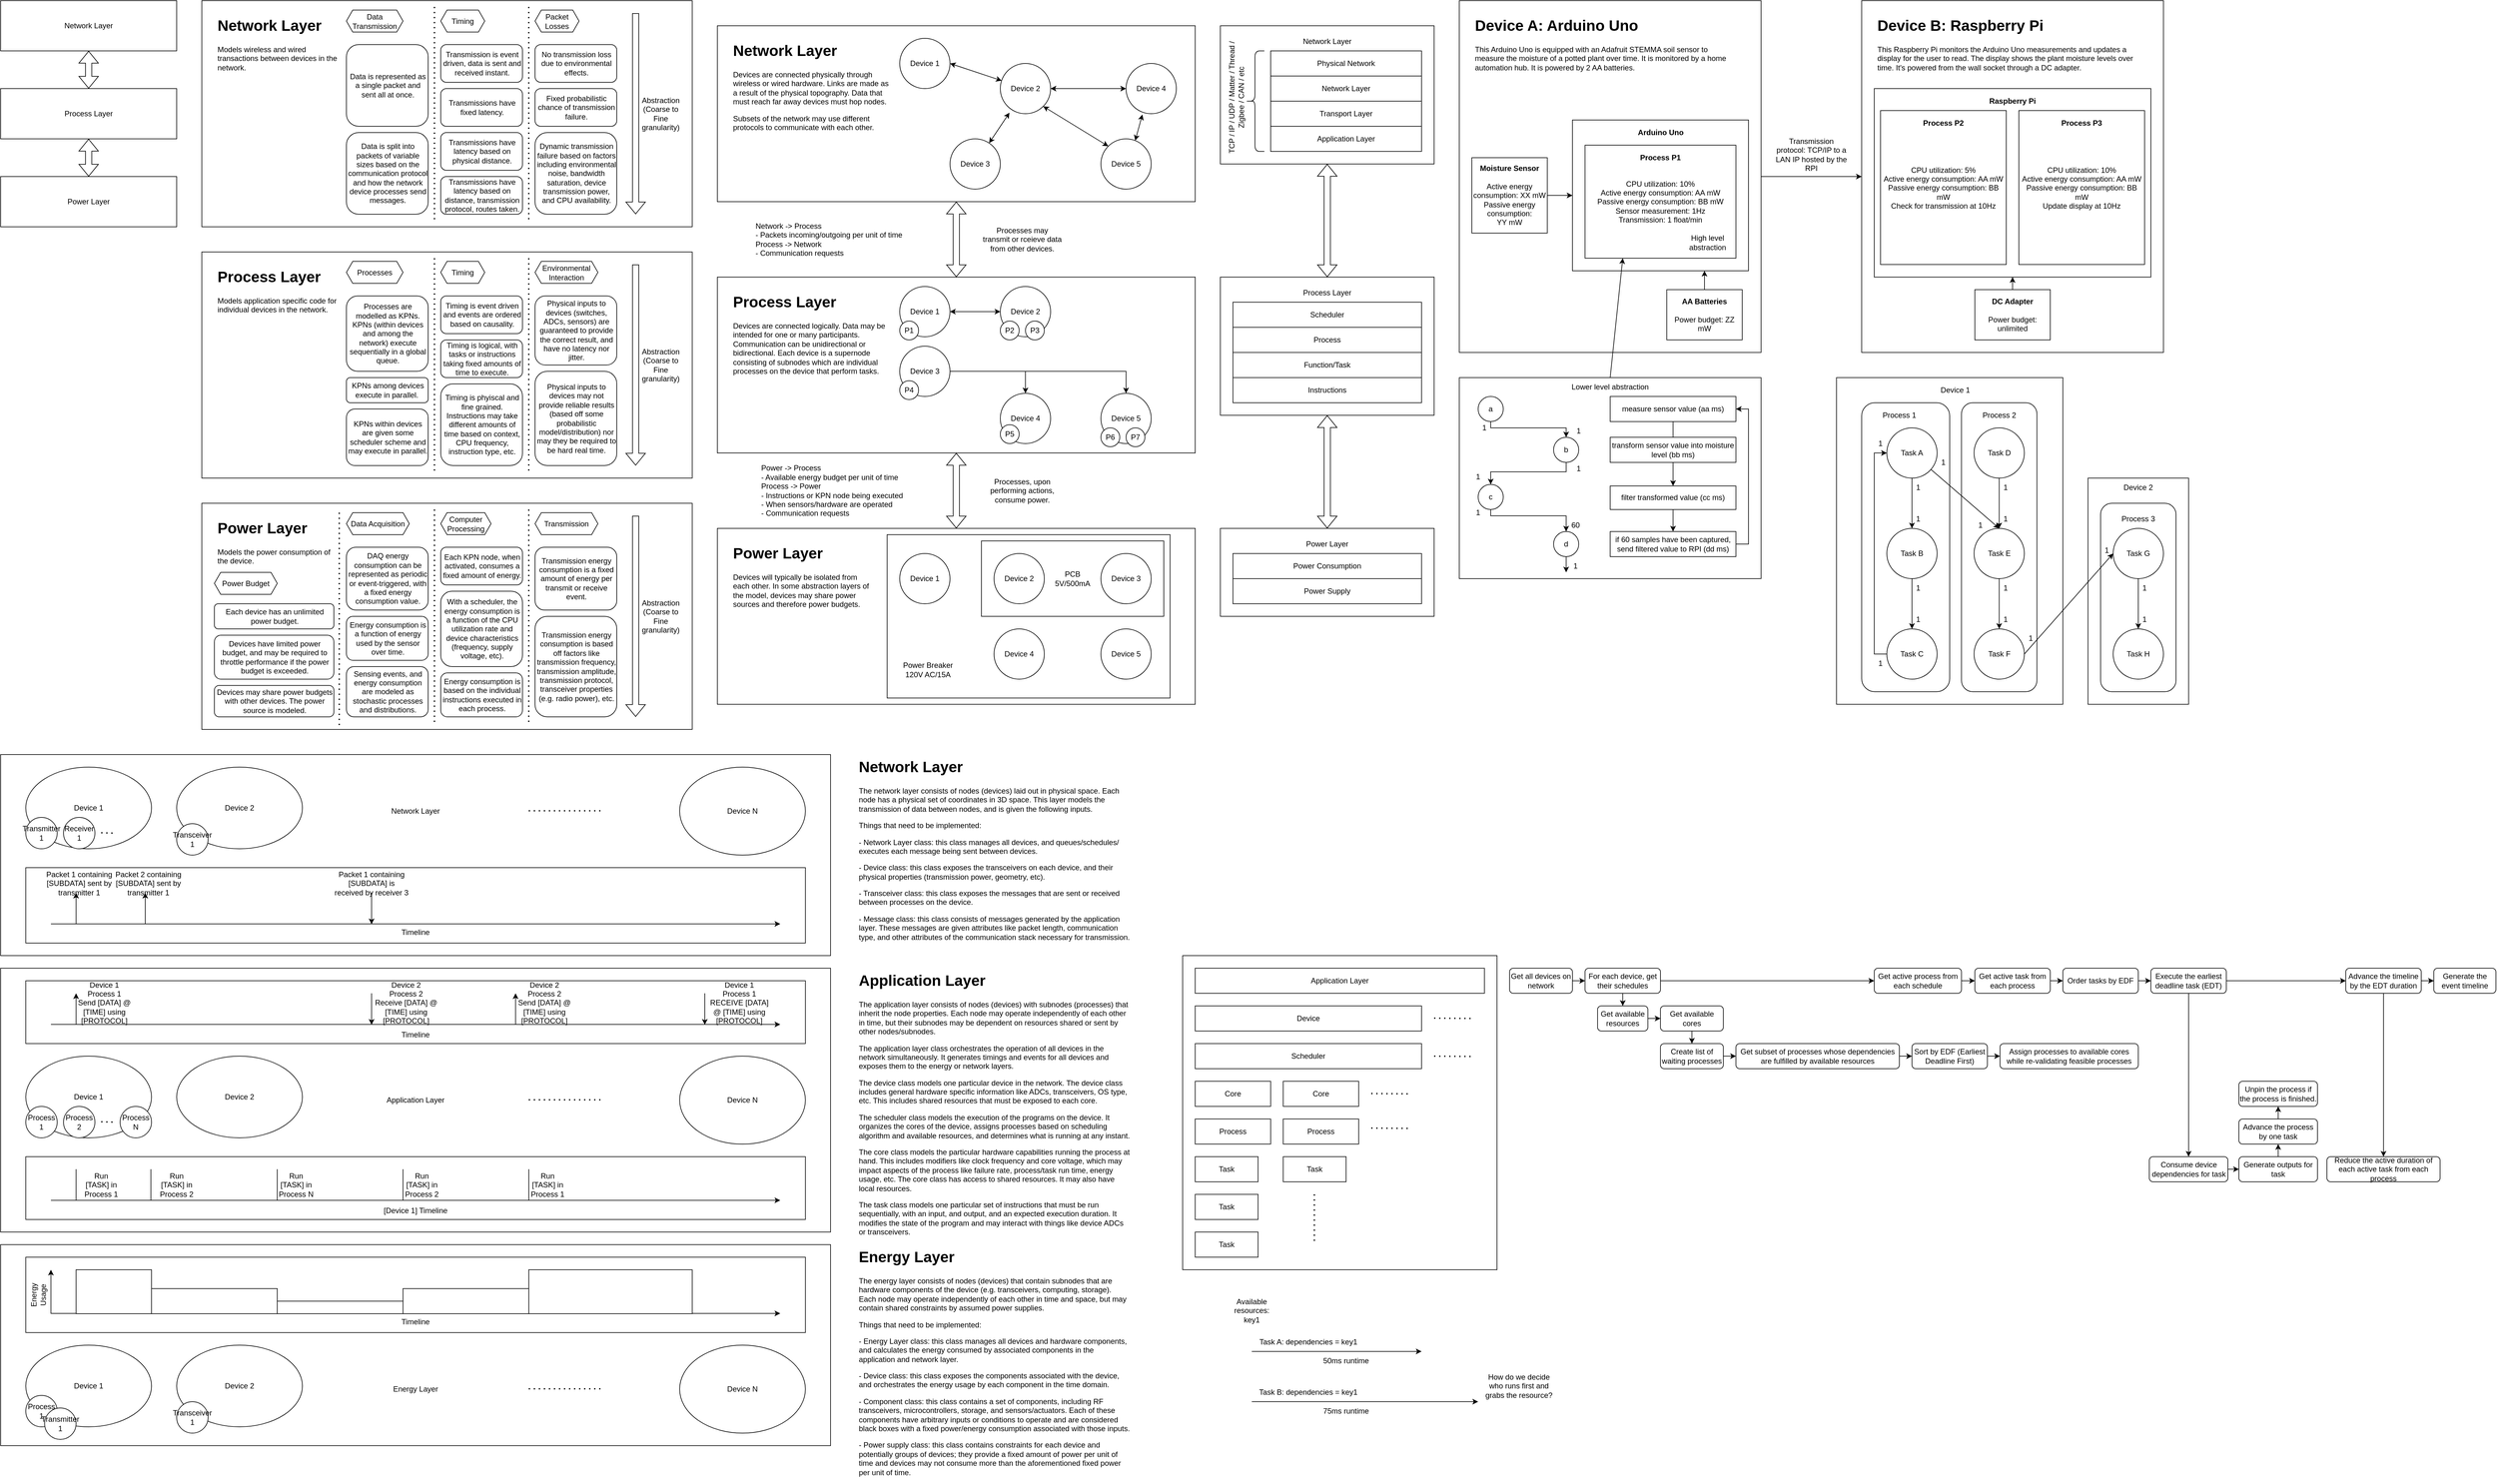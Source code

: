 <mxfile version="20.3.0" type="device"><diagram id="1npeA65ae8jvCcnou2bl" name="Page-1"><mxGraphModel dx="1662" dy="2005" grid="1" gridSize="10" guides="1" tooltips="1" connect="1" arrows="1" fold="1" page="1" pageScale="1" pageWidth="850" pageHeight="1100" math="0" shadow="0"><root><mxCell id="0"/><mxCell id="1" parent="0"/><mxCell id="sOUIMX-1N8dmW6MW1Vm--40" value="" style="rounded=0;whiteSpace=wrap;html=1;" parent="1" vertex="1"><mxGeometry x="3000" y="-440" width="360" height="520" as="geometry"/></mxCell><mxCell id="sOUIMX-1N8dmW6MW1Vm--15" value="" style="rounded=1;whiteSpace=wrap;html=1;" parent="1" vertex="1"><mxGeometry x="3040" y="-400" width="140" height="460" as="geometry"/></mxCell><mxCell id="-ilCJvAWW_Zh2dFq0yAd-214" value="" style="rounded=0;whiteSpace=wrap;html=1;" parent="1" vertex="1"><mxGeometry x="2400" y="-440" width="480" height="320" as="geometry"/></mxCell><mxCell id="-ilCJvAWW_Zh2dFq0yAd-185" value="" style="rounded=0;whiteSpace=wrap;html=1;" parent="1" vertex="1"><mxGeometry x="2400" y="-1040" width="480" height="560" as="geometry"/></mxCell><mxCell id="-ilCJvAWW_Zh2dFq0yAd-190" value="" style="rounded=0;whiteSpace=wrap;html=1;" parent="1" vertex="1"><mxGeometry x="2580" y="-850" width="280" height="240" as="geometry"/></mxCell><mxCell id="-ilCJvAWW_Zh2dFq0yAd-195" value="CPU utilization: 10%&lt;br&gt;Active energy consumption: AA mW&lt;br&gt;Passive energy consumption: BB mW&lt;br&gt;Sensor measurement: 1Hz&lt;br&gt;Transmission: 1 float/min" style="rounded=0;whiteSpace=wrap;html=1;" parent="1" vertex="1"><mxGeometry x="2600" y="-810" width="240" height="180" as="geometry"/></mxCell><mxCell id="-ilCJvAWW_Zh2dFq0yAd-3" value="" style="rounded=0;whiteSpace=wrap;html=1;" parent="1" vertex="1"><mxGeometry x="1220" y="-200" width="760" height="280" as="geometry"/></mxCell><mxCell id="-ilCJvAWW_Zh2dFq0yAd-133" value="" style="rounded=0;whiteSpace=wrap;html=1;" parent="1" vertex="1"><mxGeometry x="1490" y="-190" width="450" height="260" as="geometry"/></mxCell><mxCell id="-ilCJvAWW_Zh2dFq0yAd-131" value="PCB&lt;br&gt;5V/500mA" style="rounded=0;whiteSpace=wrap;html=1;" parent="1" vertex="1"><mxGeometry x="1640" y="-180" width="290" height="120" as="geometry"/></mxCell><mxCell id="-ilCJvAWW_Zh2dFq0yAd-13" value="" style="rounded=0;whiteSpace=wrap;html=1;" parent="1" vertex="1"><mxGeometry x="400" y="-1040" width="780" height="360" as="geometry"/></mxCell><mxCell id="-ilCJvAWW_Zh2dFq0yAd-1" value="" style="rounded=0;whiteSpace=wrap;html=1;" parent="1" vertex="1"><mxGeometry x="1220" y="-1000" width="760" height="280" as="geometry"/></mxCell><mxCell id="-ilCJvAWW_Zh2dFq0yAd-4" value="" style="shape=flexArrow;endArrow=classic;startArrow=classic;html=1;rounded=0;exitX=0.5;exitY=0;exitDx=0;exitDy=0;entryX=0.5;entryY=1;entryDx=0;entryDy=0;" parent="1" source="-ilCJvAWW_Zh2dFq0yAd-3" target="-ilCJvAWW_Zh2dFq0yAd-2" edge="1"><mxGeometry width="100" height="100" relative="1" as="geometry"><mxPoint x="1260" y="-840" as="sourcePoint"/><mxPoint x="1350" y="-760" as="targetPoint"/></mxGeometry></mxCell><mxCell id="-ilCJvAWW_Zh2dFq0yAd-5" value="" style="shape=flexArrow;endArrow=classic;startArrow=classic;html=1;rounded=0;exitX=0.5;exitY=0;exitDx=0;exitDy=0;entryX=0.5;entryY=1;entryDx=0;entryDy=0;" parent="1" source="-ilCJvAWW_Zh2dFq0yAd-2" target="-ilCJvAWW_Zh2dFq0yAd-1" edge="1"><mxGeometry width="100" height="100" relative="1" as="geometry"><mxPoint x="1321" y="-640" as="sourcePoint"/><mxPoint x="1450" y="-700" as="targetPoint"/></mxGeometry></mxCell><mxCell id="-ilCJvAWW_Zh2dFq0yAd-6" value="Network Layer" style="rounded=0;whiteSpace=wrap;html=1;" parent="1" vertex="1"><mxGeometry x="80" y="-1040" width="280" height="80" as="geometry"/></mxCell><mxCell id="-ilCJvAWW_Zh2dFq0yAd-8" value="Power Layer" style="rounded=0;whiteSpace=wrap;html=1;" parent="1" vertex="1"><mxGeometry x="80" y="-760" width="280" height="80" as="geometry"/></mxCell><mxCell id="-ilCJvAWW_Zh2dFq0yAd-9" value="" style="shape=flexArrow;endArrow=classic;startArrow=classic;html=1;rounded=0;exitX=0.5;exitY=0;exitDx=0;exitDy=0;entryX=0.5;entryY=1;entryDx=0;entryDy=0;" parent="1" source="-ilCJvAWW_Zh2dFq0yAd-7" target="-ilCJvAWW_Zh2dFq0yAd-6" edge="1"><mxGeometry width="100" height="100" relative="1" as="geometry"><mxPoint x="120" y="-603.96" as="sourcePoint"/><mxPoint x="200" y="-950" as="targetPoint"/></mxGeometry></mxCell><mxCell id="-ilCJvAWW_Zh2dFq0yAd-10" value="" style="shape=flexArrow;endArrow=classic;startArrow=classic;html=1;rounded=0;entryX=0.5;entryY=1;entryDx=0;entryDy=0;" parent="1" source="-ilCJvAWW_Zh2dFq0yAd-8" target="-ilCJvAWW_Zh2dFq0yAd-7" edge="1"><mxGeometry width="100" height="100" relative="1" as="geometry"><mxPoint x="160" y="-590" as="sourcePoint"/><mxPoint x="160" y="-670" as="targetPoint"/></mxGeometry></mxCell><mxCell id="-ilCJvAWW_Zh2dFq0yAd-7" value="Process Layer" style="rounded=0;whiteSpace=wrap;html=1;" parent="1" vertex="1"><mxGeometry x="80" y="-900" width="280" height="80" as="geometry"/></mxCell><mxCell id="-ilCJvAWW_Zh2dFq0yAd-12" value="&lt;h1&gt;Network Layer&lt;/h1&gt;&lt;p&gt;Models wireless and wired transactions between devices in the network.&lt;/p&gt;" style="text;html=1;strokeColor=none;fillColor=none;spacing=5;spacingTop=-20;whiteSpace=wrap;overflow=hidden;rounded=0;" parent="1" vertex="1"><mxGeometry x="420" y="-1020" width="200" height="320" as="geometry"/></mxCell><mxCell id="-ilCJvAWW_Zh2dFq0yAd-16" value="" style="shape=flexArrow;endArrow=classic;html=1;rounded=0;" parent="1" edge="1"><mxGeometry width="50" height="50" relative="1" as="geometry"><mxPoint x="1090" y="-1020" as="sourcePoint"/><mxPoint x="1090" y="-700" as="targetPoint"/></mxGeometry></mxCell><mxCell id="-ilCJvAWW_Zh2dFq0yAd-17" value="Abstraction (Coarse to Fine granularity)" style="text;html=1;strokeColor=none;fillColor=none;align=center;verticalAlign=middle;whiteSpace=wrap;rounded=0;rotation=0;" parent="1" vertex="1"><mxGeometry x="1100" y="-875" width="60" height="30" as="geometry"/></mxCell><mxCell id="-ilCJvAWW_Zh2dFq0yAd-21" value="Timing" style="shape=hexagon;perimeter=hexagonPerimeter2;whiteSpace=wrap;html=1;fixedSize=1;size=10.0;" parent="1" vertex="1"><mxGeometry x="780" y="-1025" width="70" height="35" as="geometry"/></mxCell><mxCell id="-ilCJvAWW_Zh2dFq0yAd-22" value="Packet Losses" style="shape=hexagon;perimeter=hexagonPerimeter2;whiteSpace=wrap;html=1;fixedSize=1;size=10.0;" parent="1" vertex="1"><mxGeometry x="930" y="-1025" width="70" height="35" as="geometry"/></mxCell><mxCell id="-ilCJvAWW_Zh2dFq0yAd-23" value="Data Transmission" style="shape=hexagon;perimeter=hexagonPerimeter2;whiteSpace=wrap;html=1;fixedSize=1;size=10.0;" parent="1" vertex="1"><mxGeometry x="630" y="-1025" width="90" height="35" as="geometry"/></mxCell><mxCell id="-ilCJvAWW_Zh2dFq0yAd-24" value="&lt;div style=&quot;text-align: center;&quot;&gt;&lt;span style=&quot;background-color: initial;&quot;&gt;Data is represented as a single packet and sent all at once.&lt;/span&gt;&lt;/div&gt;" style="rounded=1;whiteSpace=wrap;html=1;align=left;" parent="1" vertex="1"><mxGeometry x="630" y="-970" width="130" height="130" as="geometry"/></mxCell><mxCell id="-ilCJvAWW_Zh2dFq0yAd-25" value="&lt;div style=&quot;text-align: center;&quot;&gt;&lt;span style=&quot;background-color: initial;&quot;&gt;Data is split into packets of variable sizes based on the communication protocol and how the network device processes send messages.&lt;/span&gt;&lt;/div&gt;" style="rounded=1;whiteSpace=wrap;html=1;align=left;" parent="1" vertex="1"><mxGeometry x="630" y="-830" width="130" height="130" as="geometry"/></mxCell><mxCell id="-ilCJvAWW_Zh2dFq0yAd-27" value="&lt;div style=&quot;text-align: center;&quot;&gt;Transmission is event driven, data is sent and received instant.&lt;/div&gt;" style="rounded=1;whiteSpace=wrap;html=1;align=left;" parent="1" vertex="1"><mxGeometry x="780" y="-970" width="130" height="60" as="geometry"/></mxCell><mxCell id="-ilCJvAWW_Zh2dFq0yAd-28" value="&lt;div style=&quot;text-align: center;&quot;&gt;Transmissions have fixed latency.&lt;/div&gt;" style="rounded=1;whiteSpace=wrap;html=1;align=left;" parent="1" vertex="1"><mxGeometry x="780" y="-900" width="130" height="60" as="geometry"/></mxCell><mxCell id="-ilCJvAWW_Zh2dFq0yAd-29" value="&lt;div style=&quot;text-align: center;&quot;&gt;Transmissions have latency based on physical distance.&lt;/div&gt;" style="rounded=1;whiteSpace=wrap;html=1;align=left;" parent="1" vertex="1"><mxGeometry x="780" y="-830" width="130" height="60" as="geometry"/></mxCell><mxCell id="-ilCJvAWW_Zh2dFq0yAd-30" value="&lt;div style=&quot;text-align: center;&quot;&gt;Transmissions have latency based on distance, transmission protocol, routes taken.&lt;/div&gt;" style="rounded=1;whiteSpace=wrap;html=1;align=left;" parent="1" vertex="1"><mxGeometry x="780" y="-760" width="130" height="60" as="geometry"/></mxCell><mxCell id="-ilCJvAWW_Zh2dFq0yAd-31" value="&lt;div style=&quot;text-align: center;&quot;&gt;No transmission loss due to environmental effects.&lt;/div&gt;" style="rounded=1;whiteSpace=wrap;html=1;align=left;" parent="1" vertex="1"><mxGeometry x="930" y="-970" width="130" height="60" as="geometry"/></mxCell><mxCell id="-ilCJvAWW_Zh2dFq0yAd-32" value="&lt;div style=&quot;text-align: center;&quot;&gt;Fixed probabilistic chance of transmission failure.&lt;/div&gt;" style="rounded=1;whiteSpace=wrap;html=1;align=left;" parent="1" vertex="1"><mxGeometry x="930" y="-900" width="130" height="60" as="geometry"/></mxCell><mxCell id="-ilCJvAWW_Zh2dFq0yAd-33" value="&lt;div style=&quot;text-align: center;&quot;&gt;Dynamic transmission failure based on factors including environmental noise, bandwidth saturation, device transmission power, and CPU availability.&lt;/div&gt;" style="rounded=1;whiteSpace=wrap;html=1;align=left;" parent="1" vertex="1"><mxGeometry x="930" y="-830" width="130" height="130" as="geometry"/></mxCell><mxCell id="-ilCJvAWW_Zh2dFq0yAd-34" value="" style="endArrow=none;dashed=1;html=1;dashPattern=1 3;strokeWidth=2;rounded=0;" parent="1" edge="1"><mxGeometry width="50" height="50" relative="1" as="geometry"><mxPoint x="770" y="-1030" as="sourcePoint"/><mxPoint x="770" y="-690" as="targetPoint"/></mxGeometry></mxCell><mxCell id="-ilCJvAWW_Zh2dFq0yAd-35" value="" style="endArrow=none;dashed=1;html=1;dashPattern=1 3;strokeWidth=2;rounded=0;" parent="1" edge="1"><mxGeometry width="50" height="50" relative="1" as="geometry"><mxPoint x="920.0" y="-1030" as="sourcePoint"/><mxPoint x="920.0" y="-690" as="targetPoint"/></mxGeometry></mxCell><mxCell id="-ilCJvAWW_Zh2dFq0yAd-37" value="" style="rounded=0;whiteSpace=wrap;html=1;" parent="1" vertex="1"><mxGeometry x="400" y="-640" width="780" height="360" as="geometry"/></mxCell><mxCell id="-ilCJvAWW_Zh2dFq0yAd-38" value="&lt;h1&gt;Process Layer&lt;/h1&gt;&lt;p&gt;Models application specific code for individual devices in the network.&lt;/p&gt;" style="text;html=1;strokeColor=none;fillColor=none;spacing=5;spacingTop=-20;whiteSpace=wrap;overflow=hidden;rounded=0;" parent="1" vertex="1"><mxGeometry x="420" y="-620" width="200" height="310" as="geometry"/></mxCell><mxCell id="-ilCJvAWW_Zh2dFq0yAd-39" value="" style="shape=flexArrow;endArrow=classic;html=1;rounded=0;" parent="1" edge="1"><mxGeometry width="50" height="50" relative="1" as="geometry"><mxPoint x="1090.0" y="-620" as="sourcePoint"/><mxPoint x="1090.0" y="-300" as="targetPoint"/></mxGeometry></mxCell><mxCell id="-ilCJvAWW_Zh2dFq0yAd-40" value="Abstraction (Coarse to Fine granularity)" style="text;html=1;strokeColor=none;fillColor=none;align=center;verticalAlign=middle;whiteSpace=wrap;rounded=0;rotation=0;" parent="1" vertex="1"><mxGeometry x="1100" y="-475" width="60" height="30" as="geometry"/></mxCell><mxCell id="-ilCJvAWW_Zh2dFq0yAd-41" value="Timing" style="shape=hexagon;perimeter=hexagonPerimeter2;whiteSpace=wrap;html=1;fixedSize=1;size=10.0;" parent="1" vertex="1"><mxGeometry x="780" y="-625" width="70" height="35" as="geometry"/></mxCell><mxCell id="-ilCJvAWW_Zh2dFq0yAd-42" value="Environmental Interaction" style="shape=hexagon;perimeter=hexagonPerimeter2;whiteSpace=wrap;html=1;fixedSize=1;size=10.0;" parent="1" vertex="1"><mxGeometry x="930" y="-625" width="100" height="35" as="geometry"/></mxCell><mxCell id="-ilCJvAWW_Zh2dFq0yAd-43" value="Processes" style="shape=hexagon;perimeter=hexagonPerimeter2;whiteSpace=wrap;html=1;fixedSize=1;size=10.0;" parent="1" vertex="1"><mxGeometry x="630" y="-625" width="90" height="35" as="geometry"/></mxCell><mxCell id="-ilCJvAWW_Zh2dFq0yAd-46" value="&lt;div style=&quot;text-align: center;&quot;&gt;Timing is event driven and events are ordered based on causality.&lt;/div&gt;" style="rounded=1;whiteSpace=wrap;html=1;align=left;" parent="1" vertex="1"><mxGeometry x="780" y="-570" width="130" height="60" as="geometry"/></mxCell><mxCell id="-ilCJvAWW_Zh2dFq0yAd-47" value="&lt;div style=&quot;text-align: center;&quot;&gt;Timing is logical, with tasks or instructions taking fixed amounts of time to execute.&lt;/div&gt;" style="rounded=1;whiteSpace=wrap;html=1;align=left;" parent="1" vertex="1"><mxGeometry x="780" y="-500" width="130" height="60" as="geometry"/></mxCell><mxCell id="-ilCJvAWW_Zh2dFq0yAd-48" value="&lt;div style=&quot;text-align: center;&quot;&gt;Timing is phyiscal and fine grained. Instructions may take different amounts of time based on context, CPU frequency, instruction type, etc.&lt;/div&gt;" style="rounded=1;whiteSpace=wrap;html=1;align=left;" parent="1" vertex="1"><mxGeometry x="780" y="-430" width="130" height="130" as="geometry"/></mxCell><mxCell id="-ilCJvAWW_Zh2dFq0yAd-50" value="&lt;div style=&quot;text-align: center;&quot;&gt;Physical inputs to devices (switches, ADCs, sensors) are guaranteed to provide the correct result, and have no latency nor jitter.&lt;/div&gt;" style="rounded=1;whiteSpace=wrap;html=1;align=left;" parent="1" vertex="1"><mxGeometry x="930" y="-570" width="130" height="110" as="geometry"/></mxCell><mxCell id="-ilCJvAWW_Zh2dFq0yAd-53" value="" style="endArrow=none;dashed=1;html=1;dashPattern=1 3;strokeWidth=2;rounded=0;" parent="1" edge="1"><mxGeometry width="50" height="50" relative="1" as="geometry"><mxPoint x="770.0" y="-630" as="sourcePoint"/><mxPoint x="770.0" y="-290" as="targetPoint"/></mxGeometry></mxCell><mxCell id="-ilCJvAWW_Zh2dFq0yAd-54" value="" style="endArrow=none;dashed=1;html=1;dashPattern=1 3;strokeWidth=2;rounded=0;" parent="1" edge="1"><mxGeometry width="50" height="50" relative="1" as="geometry"><mxPoint x="920.0" y="-630" as="sourcePoint"/><mxPoint x="920.0" y="-290" as="targetPoint"/></mxGeometry></mxCell><mxCell id="-ilCJvAWW_Zh2dFq0yAd-58" value="&lt;div style=&quot;text-align: center;&quot;&gt;&lt;span style=&quot;background-color: initial;&quot;&gt;Processes are modelled as KPNs.&lt;/span&gt;&lt;/div&gt;&lt;div style=&quot;text-align: center;&quot;&gt;&lt;span style=&quot;background-color: initial;&quot;&gt;KPNs (within devices and among the network) execute sequentially in a global queue.&lt;/span&gt;&lt;br&gt;&lt;/div&gt;" style="rounded=1;whiteSpace=wrap;html=1;align=left;" parent="1" vertex="1"><mxGeometry x="630" y="-570" width="130" height="120" as="geometry"/></mxCell><mxCell id="-ilCJvAWW_Zh2dFq0yAd-59" value="&lt;div style=&quot;text-align: center;&quot;&gt;&lt;span style=&quot;background-color: initial;&quot;&gt;KPNs among devices execute in parallel.&amp;nbsp;&lt;/span&gt;&lt;/div&gt;" style="rounded=1;whiteSpace=wrap;html=1;align=left;" parent="1" vertex="1"><mxGeometry x="630" y="-440" width="130" height="40" as="geometry"/></mxCell><mxCell id="-ilCJvAWW_Zh2dFq0yAd-60" value="&lt;div style=&quot;text-align: center;&quot;&gt;&lt;span style=&quot;background-color: initial;&quot;&gt;KPNs within devices are given some scheduler scheme and may execute in parallel.&lt;/span&gt;&lt;/div&gt;" style="rounded=1;whiteSpace=wrap;html=1;align=left;" parent="1" vertex="1"><mxGeometry x="630" y="-390" width="130" height="90" as="geometry"/></mxCell><mxCell id="-ilCJvAWW_Zh2dFq0yAd-61" value="&lt;div style=&quot;text-align: center;&quot;&gt;Physical inputs to devices may not provide reliable results (based off some probabilistic model/distribution) nor may they be required to be hard real time.&lt;/div&gt;" style="rounded=1;whiteSpace=wrap;html=1;align=left;" parent="1" vertex="1"><mxGeometry x="930" y="-450" width="130" height="150" as="geometry"/></mxCell><mxCell id="-ilCJvAWW_Zh2dFq0yAd-62" value="" style="rounded=0;whiteSpace=wrap;html=1;" parent="1" vertex="1"><mxGeometry x="400" y="-240" width="780" height="360" as="geometry"/></mxCell><mxCell id="-ilCJvAWW_Zh2dFq0yAd-63" value="&lt;h1&gt;Power Layer&lt;/h1&gt;&lt;p&gt;Models the power consumption of the device.&lt;/p&gt;" style="text;html=1;strokeColor=none;fillColor=none;spacing=5;spacingTop=-20;whiteSpace=wrap;overflow=hidden;rounded=0;" parent="1" vertex="1"><mxGeometry x="420" y="-220" width="200" height="80" as="geometry"/></mxCell><mxCell id="-ilCJvAWW_Zh2dFq0yAd-64" value="" style="shape=flexArrow;endArrow=classic;html=1;rounded=0;" parent="1" edge="1"><mxGeometry width="50" height="50" relative="1" as="geometry"><mxPoint x="1090.0" y="-220" as="sourcePoint"/><mxPoint x="1090.0" y="100" as="targetPoint"/></mxGeometry></mxCell><mxCell id="-ilCJvAWW_Zh2dFq0yAd-65" value="Abstraction (Coarse to Fine granularity)" style="text;html=1;strokeColor=none;fillColor=none;align=center;verticalAlign=middle;whiteSpace=wrap;rounded=0;rotation=0;" parent="1" vertex="1"><mxGeometry x="1100" y="-75" width="60" height="30" as="geometry"/></mxCell><mxCell id="-ilCJvAWW_Zh2dFq0yAd-66" value="Computer Processing" style="shape=hexagon;perimeter=hexagonPerimeter2;whiteSpace=wrap;html=1;fixedSize=1;size=10.0;" parent="1" vertex="1"><mxGeometry x="780" y="-225" width="80" height="35" as="geometry"/></mxCell><mxCell id="-ilCJvAWW_Zh2dFq0yAd-67" value="Transmission" style="shape=hexagon;perimeter=hexagonPerimeter2;whiteSpace=wrap;html=1;fixedSize=1;size=10.0;" parent="1" vertex="1"><mxGeometry x="930" y="-225" width="100" height="35" as="geometry"/></mxCell><mxCell id="-ilCJvAWW_Zh2dFq0yAd-68" value="Data Acquisition" style="shape=hexagon;perimeter=hexagonPerimeter2;whiteSpace=wrap;html=1;fixedSize=1;size=10.0;" parent="1" vertex="1"><mxGeometry x="630" y="-225" width="100" height="35" as="geometry"/></mxCell><mxCell id="-ilCJvAWW_Zh2dFq0yAd-69" value="&lt;div style=&quot;text-align: center;&quot;&gt;Each KPN node, when activated, consumes a fixed amount of energy.&lt;/div&gt;" style="rounded=1;whiteSpace=wrap;html=1;align=left;" parent="1" vertex="1"><mxGeometry x="780" y="-170" width="130" height="60" as="geometry"/></mxCell><mxCell id="-ilCJvAWW_Zh2dFq0yAd-70" value="&lt;div style=&quot;text-align: center;&quot;&gt;With a scheduler, the energy consumption is a function of the CPU utilization rate and device characteristics (frequency, supply voltage, etc).&lt;/div&gt;" style="rounded=1;whiteSpace=wrap;html=1;align=left;" parent="1" vertex="1"><mxGeometry x="780" y="-100" width="130" height="120" as="geometry"/></mxCell><mxCell id="-ilCJvAWW_Zh2dFq0yAd-71" value="&lt;div style=&quot;text-align: center;&quot;&gt;Energy consumption is based on the individual instructions executed in each process.&lt;/div&gt;" style="rounded=1;whiteSpace=wrap;html=1;align=left;" parent="1" vertex="1"><mxGeometry x="780" y="30" width="130" height="70" as="geometry"/></mxCell><mxCell id="-ilCJvAWW_Zh2dFq0yAd-72" value="&lt;div style=&quot;text-align: center;&quot;&gt;Transmission energy consumption is a fixed amount of energy per transmit or receive event.&lt;/div&gt;" style="rounded=1;whiteSpace=wrap;html=1;align=left;" parent="1" vertex="1"><mxGeometry x="930" y="-170" width="130" height="100" as="geometry"/></mxCell><mxCell id="-ilCJvAWW_Zh2dFq0yAd-73" value="" style="endArrow=none;dashed=1;html=1;dashPattern=1 3;strokeWidth=2;rounded=0;" parent="1" edge="1"><mxGeometry width="50" height="50" relative="1" as="geometry"><mxPoint x="770.0" y="-230" as="sourcePoint"/><mxPoint x="770.0" y="110" as="targetPoint"/></mxGeometry></mxCell><mxCell id="-ilCJvAWW_Zh2dFq0yAd-74" value="" style="endArrow=none;dashed=1;html=1;dashPattern=1 3;strokeWidth=2;rounded=0;" parent="1" edge="1"><mxGeometry width="50" height="50" relative="1" as="geometry"><mxPoint x="920.0" y="-230" as="sourcePoint"/><mxPoint x="920.0" y="110" as="targetPoint"/></mxGeometry></mxCell><mxCell id="-ilCJvAWW_Zh2dFq0yAd-75" value="&lt;div style=&quot;text-align: center;&quot;&gt;DAQ energy consumption can be represented as periodic or event-triggered, with a fixed energy consumption value.&lt;/div&gt;" style="rounded=1;whiteSpace=wrap;html=1;align=left;" parent="1" vertex="1"><mxGeometry x="630" y="-170" width="130" height="100" as="geometry"/></mxCell><mxCell id="-ilCJvAWW_Zh2dFq0yAd-77" value="&lt;div style=&quot;text-align: center;&quot;&gt;&lt;span style=&quot;background-color: initial;&quot;&gt;Energy consumption is a function of energy used by the sensor over time.&lt;/span&gt;&lt;/div&gt;" style="rounded=1;whiteSpace=wrap;html=1;align=left;" parent="1" vertex="1"><mxGeometry x="630" y="-60" width="130" height="70" as="geometry"/></mxCell><mxCell id="-ilCJvAWW_Zh2dFq0yAd-78" value="&lt;div style=&quot;text-align: center;&quot;&gt;Transmission energy consumption is based off factors like transmission frequency, transmission amplitude&lt;span style=&quot;background-color: initial;&quot;&gt;, transmission protocol, transceiver properties (e.g. radio power), etc.&lt;/span&gt;&lt;/div&gt;" style="rounded=1;whiteSpace=wrap;html=1;align=left;" parent="1" vertex="1"><mxGeometry x="930" y="-60" width="130" height="160" as="geometry"/></mxCell><mxCell id="-ilCJvAWW_Zh2dFq0yAd-79" value="&lt;div style=&quot;text-align: center;&quot;&gt;&lt;span style=&quot;background-color: initial;&quot;&gt;Sensing events, and energy consumption are modeled as stochastic processes and distributions.&lt;/span&gt;&lt;/div&gt;" style="rounded=1;whiteSpace=wrap;html=1;align=left;" parent="1" vertex="1"><mxGeometry x="630" y="20" width="130" height="80" as="geometry"/></mxCell><mxCell id="-ilCJvAWW_Zh2dFq0yAd-2" value="" style="rounded=0;whiteSpace=wrap;html=1;" parent="1" vertex="1"><mxGeometry x="1220" y="-600" width="760" height="280" as="geometry"/></mxCell><mxCell id="-ilCJvAWW_Zh2dFq0yAd-87" value="Processes may transmit or rceieve data from other devices." style="text;html=1;strokeColor=none;fillColor=none;align=center;verticalAlign=middle;whiteSpace=wrap;rounded=0;" parent="1" vertex="1"><mxGeometry x="1640" y="-680" width="130" height="40" as="geometry"/></mxCell><mxCell id="-ilCJvAWW_Zh2dFq0yAd-88" value="Device 1" style="ellipse;whiteSpace=wrap;html=1;aspect=fixed;" parent="1" vertex="1"><mxGeometry x="1510" y="-585" width="80" height="80" as="geometry"/></mxCell><mxCell id="-ilCJvAWW_Zh2dFq0yAd-89" value="Device 3" style="ellipse;whiteSpace=wrap;html=1;aspect=fixed;" parent="1" vertex="1"><mxGeometry x="1510" y="-490" width="80" height="80" as="geometry"/></mxCell><mxCell id="-ilCJvAWW_Zh2dFq0yAd-90" value="Device 2" style="ellipse;whiteSpace=wrap;html=1;aspect=fixed;" parent="1" vertex="1"><mxGeometry x="1670" y="-585" width="80" height="80" as="geometry"/></mxCell><mxCell id="-ilCJvAWW_Zh2dFq0yAd-91" value="Device 4" style="ellipse;whiteSpace=wrap;html=1;aspect=fixed;" parent="1" vertex="1"><mxGeometry x="1670" y="-415" width="80" height="80" as="geometry"/></mxCell><mxCell id="-ilCJvAWW_Zh2dFq0yAd-92" value="Device 5" style="ellipse;whiteSpace=wrap;html=1;aspect=fixed;" parent="1" vertex="1"><mxGeometry x="1830" y="-415" width="80" height="80" as="geometry"/></mxCell><mxCell id="-ilCJvAWW_Zh2dFq0yAd-95" value="Device 1" style="ellipse;whiteSpace=wrap;html=1;aspect=fixed;" parent="1" vertex="1"><mxGeometry x="1510" y="-980" width="80" height="80" as="geometry"/></mxCell><mxCell id="-ilCJvAWW_Zh2dFq0yAd-96" value="Device 3" style="ellipse;whiteSpace=wrap;html=1;aspect=fixed;" parent="1" vertex="1"><mxGeometry x="1590" y="-820" width="80" height="80" as="geometry"/></mxCell><mxCell id="-ilCJvAWW_Zh2dFq0yAd-97" value="Device 2" style="ellipse;whiteSpace=wrap;html=1;aspect=fixed;" parent="1" vertex="1"><mxGeometry x="1670" y="-940" width="80" height="80" as="geometry"/></mxCell><mxCell id="-ilCJvAWW_Zh2dFq0yAd-98" value="Device 5" style="ellipse;whiteSpace=wrap;html=1;aspect=fixed;" parent="1" vertex="1"><mxGeometry x="1830" y="-820" width="80" height="80" as="geometry"/></mxCell><mxCell id="-ilCJvAWW_Zh2dFq0yAd-99" value="Device 4" style="ellipse;whiteSpace=wrap;html=1;aspect=fixed;" parent="1" vertex="1"><mxGeometry x="1870" y="-940" width="80" height="80" as="geometry"/></mxCell><mxCell id="-ilCJvAWW_Zh2dFq0yAd-100" value="" style="endArrow=classic;startArrow=classic;html=1;rounded=0;exitX=1;exitY=0.5;exitDx=0;exitDy=0;" parent="1" source="-ilCJvAWW_Zh2dFq0yAd-95" target="-ilCJvAWW_Zh2dFq0yAd-97" edge="1"><mxGeometry width="50" height="50" relative="1" as="geometry"><mxPoint x="1630" y="-1000" as="sourcePoint"/><mxPoint x="1680" y="-1050" as="targetPoint"/></mxGeometry></mxCell><mxCell id="-ilCJvAWW_Zh2dFq0yAd-101" value="" style="endArrow=classic;startArrow=classic;html=1;rounded=0;entryX=0.182;entryY=0.98;entryDx=0;entryDy=0;entryPerimeter=0;" parent="1" source="-ilCJvAWW_Zh2dFq0yAd-96" target="-ilCJvAWW_Zh2dFq0yAd-97" edge="1"><mxGeometry width="50" height="50" relative="1" as="geometry"><mxPoint x="1610" y="-830" as="sourcePoint"/><mxPoint x="1660" y="-880" as="targetPoint"/></mxGeometry></mxCell><mxCell id="-ilCJvAWW_Zh2dFq0yAd-102" value="" style="endArrow=classic;startArrow=classic;html=1;rounded=0;exitX=1;exitY=0.5;exitDx=0;exitDy=0;entryX=0;entryY=0.5;entryDx=0;entryDy=0;" parent="1" source="-ilCJvAWW_Zh2dFq0yAd-97" target="-ilCJvAWW_Zh2dFq0yAd-99" edge="1"><mxGeometry width="50" height="50" relative="1" as="geometry"><mxPoint x="1810" y="-990" as="sourcePoint"/><mxPoint x="1860" y="-1040" as="targetPoint"/></mxGeometry></mxCell><mxCell id="-ilCJvAWW_Zh2dFq0yAd-103" value="" style="endArrow=classic;startArrow=classic;html=1;rounded=0;entryX=0.325;entryY=1.016;entryDx=0;entryDy=0;entryPerimeter=0;exitX=0.682;exitY=0.034;exitDx=0;exitDy=0;exitPerimeter=0;" parent="1" source="-ilCJvAWW_Zh2dFq0yAd-98" target="-ilCJvAWW_Zh2dFq0yAd-99" edge="1"><mxGeometry width="50" height="50" relative="1" as="geometry"><mxPoint x="1810" y="-830" as="sourcePoint"/><mxPoint x="1860" y="-880" as="targetPoint"/></mxGeometry></mxCell><mxCell id="-ilCJvAWW_Zh2dFq0yAd-104" value="" style="endArrow=classic;startArrow=classic;html=1;rounded=0;entryX=1;entryY=1;entryDx=0;entryDy=0;exitX=0;exitY=0;exitDx=0;exitDy=0;" parent="1" source="-ilCJvAWW_Zh2dFq0yAd-98" target="-ilCJvAWW_Zh2dFq0yAd-97" edge="1"><mxGeometry width="50" height="50" relative="1" as="geometry"><mxPoint x="1760" y="-770" as="sourcePoint"/><mxPoint x="1810" y="-820" as="targetPoint"/></mxGeometry></mxCell><mxCell id="-ilCJvAWW_Zh2dFq0yAd-105" value="Processes, upon performing actions, consume power." style="text;html=1;strokeColor=none;fillColor=none;align=center;verticalAlign=middle;whiteSpace=wrap;rounded=0;" parent="1" vertex="1"><mxGeometry x="1640" y="-280" width="130" height="40" as="geometry"/></mxCell><mxCell id="-ilCJvAWW_Zh2dFq0yAd-108" value="&lt;h1&gt;Network Layer&lt;/h1&gt;&lt;p&gt;Devices are connected physically through wireless or wired hardware. Links are made as a result of the physical topography. Data that must reach far away devices must hop nodes.&lt;/p&gt;&lt;p&gt;Subsets of the network may use different protocols to communicate with each other.&lt;/p&gt;" style="text;html=1;strokeColor=none;fillColor=none;spacing=5;spacingTop=-20;whiteSpace=wrap;overflow=hidden;rounded=0;" parent="1" vertex="1"><mxGeometry x="1240" y="-980" width="260" height="240" as="geometry"/></mxCell><mxCell id="-ilCJvAWW_Zh2dFq0yAd-109" value="&lt;h1&gt;Process Layer&lt;/h1&gt;&lt;p&gt;Devices are connected logically. Data may be intended for one or many participants. Communication can be unidirectional or bidirectional. Each device is a supernode consisting of subnodes which are individual processes on the device that perform tasks.&lt;/p&gt;" style="text;html=1;strokeColor=none;fillColor=none;spacing=5;spacingTop=-20;whiteSpace=wrap;overflow=hidden;rounded=0;" parent="1" vertex="1"><mxGeometry x="1240" y="-580" width="260" height="240" as="geometry"/></mxCell><mxCell id="-ilCJvAWW_Zh2dFq0yAd-111" value="" style="endArrow=classic;startArrow=classic;html=1;rounded=0;exitX=1;exitY=0.5;exitDx=0;exitDy=0;entryX=0;entryY=0.5;entryDx=0;entryDy=0;" parent="1" source="-ilCJvAWW_Zh2dFq0yAd-88" target="-ilCJvAWW_Zh2dFq0yAd-90" edge="1"><mxGeometry width="50" height="50" relative="1" as="geometry"><mxPoint x="1610" y="-455" as="sourcePoint"/><mxPoint x="1660" y="-505" as="targetPoint"/></mxGeometry></mxCell><mxCell id="-ilCJvAWW_Zh2dFq0yAd-112" value="" style="endArrow=classic;html=1;rounded=0;exitX=1;exitY=0.5;exitDx=0;exitDy=0;entryX=0.5;entryY=0;entryDx=0;entryDy=0;" parent="1" source="-ilCJvAWW_Zh2dFq0yAd-89" target="-ilCJvAWW_Zh2dFq0yAd-92" edge="1"><mxGeometry width="50" height="50" relative="1" as="geometry"><mxPoint x="2040" y="-450" as="sourcePoint"/><mxPoint x="2090" y="-500" as="targetPoint"/><Array as="points"><mxPoint x="1870" y="-450"/></Array></mxGeometry></mxCell><mxCell id="-ilCJvAWW_Zh2dFq0yAd-113" value="" style="endArrow=classic;html=1;rounded=0;exitX=1;exitY=0.5;exitDx=0;exitDy=0;entryX=0.5;entryY=0;entryDx=0;entryDy=0;" parent="1" source="-ilCJvAWW_Zh2dFq0yAd-89" target="-ilCJvAWW_Zh2dFq0yAd-91" edge="1"><mxGeometry width="50" height="50" relative="1" as="geometry"><mxPoint x="2030" y="-450" as="sourcePoint"/><mxPoint x="2080" y="-500" as="targetPoint"/><Array as="points"><mxPoint x="1710" y="-450"/></Array></mxGeometry></mxCell><mxCell id="-ilCJvAWW_Zh2dFq0yAd-114" value="Device 1" style="ellipse;whiteSpace=wrap;html=1;aspect=fixed;" parent="1" vertex="1"><mxGeometry x="1510" y="-160" width="80" height="80" as="geometry"/></mxCell><mxCell id="-ilCJvAWW_Zh2dFq0yAd-115" value="Device 3" style="ellipse;whiteSpace=wrap;html=1;aspect=fixed;" parent="1" vertex="1"><mxGeometry x="1830" y="-160" width="80" height="80" as="geometry"/></mxCell><mxCell id="-ilCJvAWW_Zh2dFq0yAd-116" value="Device 2" style="ellipse;whiteSpace=wrap;html=1;aspect=fixed;" parent="1" vertex="1"><mxGeometry x="1660" y="-160" width="80" height="80" as="geometry"/></mxCell><mxCell id="-ilCJvAWW_Zh2dFq0yAd-117" value="Device 5" style="ellipse;whiteSpace=wrap;html=1;aspect=fixed;" parent="1" vertex="1"><mxGeometry x="1830" y="-40" width="80" height="80" as="geometry"/></mxCell><mxCell id="-ilCJvAWW_Zh2dFq0yAd-118" value="Device 4" style="ellipse;whiteSpace=wrap;html=1;aspect=fixed;" parent="1" vertex="1"><mxGeometry x="1660" y="-40" width="80" height="80" as="geometry"/></mxCell><mxCell id="-ilCJvAWW_Zh2dFq0yAd-124" value="&lt;h1&gt;Power Layer&lt;/h1&gt;&lt;p&gt;Devices will typically be isolated from each other. In some abstraction layers of the model, devices may share power sources and therefore power budgets.&lt;/p&gt;" style="text;html=1;strokeColor=none;fillColor=none;spacing=5;spacingTop=-20;whiteSpace=wrap;overflow=hidden;rounded=0;" parent="1" vertex="1"><mxGeometry x="1240" y="-180" width="230" height="240" as="geometry"/></mxCell><mxCell id="-ilCJvAWW_Zh2dFq0yAd-125" value="Power Budget" style="shape=hexagon;perimeter=hexagonPerimeter2;whiteSpace=wrap;html=1;fixedSize=1;size=10.0;" parent="1" vertex="1"><mxGeometry x="420" y="-130" width="100" height="35" as="geometry"/></mxCell><mxCell id="-ilCJvAWW_Zh2dFq0yAd-126" value="" style="endArrow=none;dashed=1;html=1;dashPattern=1 3;strokeWidth=2;rounded=0;" parent="1" edge="1"><mxGeometry width="50" height="50" relative="1" as="geometry"><mxPoint x="618.57" y="-225" as="sourcePoint"/><mxPoint x="618.57" y="115" as="targetPoint"/></mxGeometry></mxCell><mxCell id="-ilCJvAWW_Zh2dFq0yAd-127" value="&lt;div style=&quot;text-align: center;&quot;&gt;Each device has an unlimited power budget.&lt;/div&gt;" style="rounded=1;whiteSpace=wrap;html=1;align=left;" parent="1" vertex="1"><mxGeometry x="420" y="-80" width="190" height="40" as="geometry"/></mxCell><mxCell id="-ilCJvAWW_Zh2dFq0yAd-128" value="&lt;div style=&quot;text-align: center;&quot;&gt;Devices have limited power budget, and may be required to throttle performance if the power budget is exceeded.&lt;/div&gt;" style="rounded=1;whiteSpace=wrap;html=1;align=left;" parent="1" vertex="1"><mxGeometry x="420" y="-30" width="190" height="70" as="geometry"/></mxCell><mxCell id="-ilCJvAWW_Zh2dFq0yAd-129" value="&lt;div style=&quot;text-align: center;&quot;&gt;Devices may share power budgets with other devices. The power source is modeled.&lt;/div&gt;" style="rounded=1;whiteSpace=wrap;html=1;align=left;" parent="1" vertex="1"><mxGeometry x="420" y="50" width="190" height="50" as="geometry"/></mxCell><mxCell id="-ilCJvAWW_Zh2dFq0yAd-134" value="Power Breaker&lt;br&gt;120V AC/15A" style="text;html=1;strokeColor=none;fillColor=none;align=center;verticalAlign=middle;whiteSpace=wrap;rounded=0;" parent="1" vertex="1"><mxGeometry x="1510" y="10" width="90" height="30" as="geometry"/></mxCell><mxCell id="-ilCJvAWW_Zh2dFq0yAd-135" value="&lt;div style=&quot;text-align: left;&quot;&gt;&lt;span style=&quot;background-color: initial;&quot;&gt;Power -&amp;gt; Process&lt;/span&gt;&lt;/div&gt;&lt;div style=&quot;text-align: left;&quot;&gt;&lt;span style=&quot;background-color: initial;&quot;&gt;- Available energy budget per unit of time&lt;/span&gt;&lt;/div&gt;&lt;div style=&quot;text-align: left;&quot;&gt;&lt;span style=&quot;background-color: initial;&quot;&gt;Process -&amp;gt; Power&lt;/span&gt;&lt;/div&gt;&lt;div style=&quot;text-align: left;&quot;&gt;&lt;span style=&quot;background-color: initial;&quot;&gt;- Instructions or KPN node being executed&lt;/span&gt;&lt;/div&gt;&lt;div style=&quot;text-align: left;&quot;&gt;&lt;span style=&quot;background-color: initial;&quot;&gt;- When sensors/hardware are operated&lt;/span&gt;&lt;/div&gt;&lt;div style=&quot;text-align: left;&quot;&gt;&lt;span style=&quot;background-color: initial;&quot;&gt;- Communication requests&lt;/span&gt;&lt;/div&gt;" style="text;html=1;strokeColor=none;fillColor=none;align=center;verticalAlign=middle;whiteSpace=wrap;rounded=0;" parent="1" vertex="1"><mxGeometry x="1245" y="-310" width="315" height="100" as="geometry"/></mxCell><mxCell id="-ilCJvAWW_Zh2dFq0yAd-137" value="&lt;div style=&quot;text-align: left;&quot;&gt;&lt;span style=&quot;background-color: initial;&quot;&gt;Network -&amp;gt; Process&lt;/span&gt;&lt;/div&gt;&lt;div style=&quot;text-align: left;&quot;&gt;&lt;span style=&quot;background-color: initial;&quot;&gt;- Packets incoming/outgoing per unit of time&lt;/span&gt;&lt;/div&gt;&lt;div style=&quot;text-align: left;&quot;&gt;&lt;span style=&quot;background-color: initial;&quot;&gt;Process -&amp;gt; Network&lt;/span&gt;&lt;/div&gt;&lt;div style=&quot;text-align: left;&quot;&gt;&lt;span style=&quot;background-color: initial;&quot;&gt;- Communication requests&lt;br&gt;&lt;/span&gt;&lt;/div&gt;" style="text;html=1;strokeColor=none;fillColor=none;align=center;verticalAlign=middle;whiteSpace=wrap;rounded=0;" parent="1" vertex="1"><mxGeometry x="1240" y="-710" width="315" height="100" as="geometry"/></mxCell><mxCell id="-ilCJvAWW_Zh2dFq0yAd-157" value="" style="rounded=0;whiteSpace=wrap;html=1;" parent="1" vertex="1"><mxGeometry x="2020" y="-1000" width="340" height="220" as="geometry"/></mxCell><mxCell id="-ilCJvAWW_Zh2dFq0yAd-158" value="" style="rounded=0;whiteSpace=wrap;html=1;" parent="1" vertex="1"><mxGeometry x="2020" y="-200" width="340" height="140" as="geometry"/></mxCell><mxCell id="-ilCJvAWW_Zh2dFq0yAd-159" value="" style="shape=flexArrow;endArrow=classic;startArrow=classic;html=1;rounded=0;exitX=0.5;exitY=0;exitDx=0;exitDy=0;entryX=0.5;entryY=1;entryDx=0;entryDy=0;" parent="1" source="-ilCJvAWW_Zh2dFq0yAd-161" target="-ilCJvAWW_Zh2dFq0yAd-157" edge="1"><mxGeometry width="100" height="100" relative="1" as="geometry"><mxPoint x="2120" y="-563.96" as="sourcePoint"/><mxPoint x="2200" y="-910" as="targetPoint"/></mxGeometry></mxCell><mxCell id="-ilCJvAWW_Zh2dFq0yAd-160" value="" style="shape=flexArrow;endArrow=classic;startArrow=classic;html=1;rounded=0;entryX=0.5;entryY=1;entryDx=0;entryDy=0;" parent="1" source="-ilCJvAWW_Zh2dFq0yAd-158" target="-ilCJvAWW_Zh2dFq0yAd-161" edge="1"><mxGeometry width="100" height="100" relative="1" as="geometry"><mxPoint x="2160" y="-420" as="sourcePoint"/><mxPoint x="2160" y="-500" as="targetPoint"/></mxGeometry></mxCell><mxCell id="-ilCJvAWW_Zh2dFq0yAd-161" value="" style="rounded=0;whiteSpace=wrap;html=1;" parent="1" vertex="1"><mxGeometry x="2020" y="-600" width="340" height="220" as="geometry"/></mxCell><mxCell id="-ilCJvAWW_Zh2dFq0yAd-162" value="Power Supply" style="rounded=0;whiteSpace=wrap;html=1;" parent="1" vertex="1"><mxGeometry x="2040" y="-120" width="300" height="40" as="geometry"/></mxCell><mxCell id="-ilCJvAWW_Zh2dFq0yAd-163" value="Power Layer" style="text;html=1;strokeColor=none;fillColor=none;align=center;verticalAlign=middle;whiteSpace=wrap;rounded=0;" parent="1" vertex="1"><mxGeometry x="2140" y="-190" width="100" height="30" as="geometry"/></mxCell><mxCell id="-ilCJvAWW_Zh2dFq0yAd-164" value="Process Layer" style="text;html=1;strokeColor=none;fillColor=none;align=center;verticalAlign=middle;whiteSpace=wrap;rounded=0;" parent="1" vertex="1"><mxGeometry x="2140" y="-590" width="100" height="30" as="geometry"/></mxCell><mxCell id="-ilCJvAWW_Zh2dFq0yAd-165" value="Network Layer" style="text;html=1;strokeColor=none;fillColor=none;align=center;verticalAlign=middle;whiteSpace=wrap;rounded=0;" parent="1" vertex="1"><mxGeometry x="2140" y="-990" width="100" height="30" as="geometry"/></mxCell><mxCell id="-ilCJvAWW_Zh2dFq0yAd-166" value="Power Consumption" style="rounded=0;whiteSpace=wrap;html=1;" parent="1" vertex="1"><mxGeometry x="2040" y="-160" width="300" height="40" as="geometry"/></mxCell><mxCell id="-ilCJvAWW_Zh2dFq0yAd-167" value="Process" style="rounded=0;whiteSpace=wrap;html=1;" parent="1" vertex="1"><mxGeometry x="2040" y="-520" width="300" height="40" as="geometry"/></mxCell><mxCell id="-ilCJvAWW_Zh2dFq0yAd-168" value="Scheduler" style="rounded=0;whiteSpace=wrap;html=1;" parent="1" vertex="1"><mxGeometry x="2040" y="-560" width="300" height="40" as="geometry"/></mxCell><mxCell id="-ilCJvAWW_Zh2dFq0yAd-169" value="Physical Network" style="rounded=0;whiteSpace=wrap;html=1;" parent="1" vertex="1"><mxGeometry x="2100" y="-960" width="240" height="40" as="geometry"/></mxCell><mxCell id="-ilCJvAWW_Zh2dFq0yAd-170" value="Network Layer" style="rounded=0;whiteSpace=wrap;html=1;" parent="1" vertex="1"><mxGeometry x="2100" y="-920" width="240" height="40" as="geometry"/></mxCell><mxCell id="-ilCJvAWW_Zh2dFq0yAd-171" value="Transport Layer" style="rounded=0;whiteSpace=wrap;html=1;" parent="1" vertex="1"><mxGeometry x="2100" y="-880" width="240" height="40" as="geometry"/></mxCell><mxCell id="-ilCJvAWW_Zh2dFq0yAd-172" value="Application Layer" style="rounded=0;whiteSpace=wrap;html=1;" parent="1" vertex="1"><mxGeometry x="2100" y="-840" width="240" height="40" as="geometry"/></mxCell><mxCell id="-ilCJvAWW_Zh2dFq0yAd-173" value="" style="shape=curlyBracket;whiteSpace=wrap;html=1;rounded=1;" parent="1" vertex="1"><mxGeometry x="2060" y="-960" width="30" height="160" as="geometry"/></mxCell><mxCell id="-ilCJvAWW_Zh2dFq0yAd-174" value="TCP / IP / UDP / Matter / Thread / Zigbee / CAN / etc" style="text;html=1;strokeColor=none;fillColor=none;align=center;verticalAlign=middle;whiteSpace=wrap;rounded=0;rotation=-90;" parent="1" vertex="1"><mxGeometry x="1951.25" y="-906.25" width="187.5" height="40" as="geometry"/></mxCell><mxCell id="-ilCJvAWW_Zh2dFq0yAd-175" value="Function/Task" style="rounded=0;whiteSpace=wrap;html=1;" parent="1" vertex="1"><mxGeometry x="2040" y="-480" width="300" height="40" as="geometry"/></mxCell><mxCell id="-ilCJvAWW_Zh2dFq0yAd-177" value="P1" style="ellipse;whiteSpace=wrap;html=1;aspect=fixed;" parent="1" vertex="1"><mxGeometry x="1510" y="-530" width="30" height="30" as="geometry"/></mxCell><mxCell id="-ilCJvAWW_Zh2dFq0yAd-178" value="P2" style="ellipse;whiteSpace=wrap;html=1;aspect=fixed;" parent="1" vertex="1"><mxGeometry x="1670" y="-530" width="30" height="30" as="geometry"/></mxCell><mxCell id="-ilCJvAWW_Zh2dFq0yAd-179" value="P3" style="ellipse;whiteSpace=wrap;html=1;aspect=fixed;" parent="1" vertex="1"><mxGeometry x="1710" y="-530" width="30" height="30" as="geometry"/></mxCell><mxCell id="-ilCJvAWW_Zh2dFq0yAd-180" value="P6" style="ellipse;whiteSpace=wrap;html=1;aspect=fixed;" parent="1" vertex="1"><mxGeometry x="1830" y="-360" width="30" height="30" as="geometry"/></mxCell><mxCell id="-ilCJvAWW_Zh2dFq0yAd-181" value="P4" style="ellipse;whiteSpace=wrap;html=1;aspect=fixed;" parent="1" vertex="1"><mxGeometry x="1510" y="-435" width="30" height="30" as="geometry"/></mxCell><mxCell id="-ilCJvAWW_Zh2dFq0yAd-182" value="P5" style="ellipse;whiteSpace=wrap;html=1;aspect=fixed;" parent="1" vertex="1"><mxGeometry x="1670" y="-365" width="30" height="30" as="geometry"/></mxCell><mxCell id="-ilCJvAWW_Zh2dFq0yAd-183" value="P7" style="ellipse;whiteSpace=wrap;html=1;aspect=fixed;" parent="1" vertex="1"><mxGeometry x="1870" y="-360" width="30" height="30" as="geometry"/></mxCell><mxCell id="-ilCJvAWW_Zh2dFq0yAd-184" value="Instructions" style="rounded=0;whiteSpace=wrap;html=1;" parent="1" vertex="1"><mxGeometry x="2040" y="-440" width="300" height="40" as="geometry"/></mxCell><mxCell id="-ilCJvAWW_Zh2dFq0yAd-187" value="&lt;h1&gt;Device A: Arduino Uno&lt;/h1&gt;&lt;p&gt;This Arduino Uno is equipped with an Adafruit STEMMA soil sensor to measure the moisture of a potted plant over time. It is monitored by a home automation hub. It is powered by 2 AA batteries.&lt;/p&gt;" style="text;html=1;strokeColor=none;fillColor=none;spacing=5;spacingTop=-20;whiteSpace=wrap;overflow=hidden;rounded=0;" parent="1" vertex="1"><mxGeometry x="2420" y="-1020" width="420" height="120" as="geometry"/></mxCell><mxCell id="-ilCJvAWW_Zh2dFq0yAd-193" value="" style="edgeStyle=orthogonalEdgeStyle;rounded=0;orthogonalLoop=1;jettySize=auto;html=1;" parent="1" source="-ilCJvAWW_Zh2dFq0yAd-188" target="-ilCJvAWW_Zh2dFq0yAd-190" edge="1"><mxGeometry relative="1" as="geometry"/></mxCell><mxCell id="-ilCJvAWW_Zh2dFq0yAd-188" value="&lt;b&gt;Moisture Sensor&lt;br&gt;&lt;/b&gt;&lt;br&gt;Active energy consumption: XX mW&lt;br&gt;Passive energy consumption:&lt;br&gt;YY mW" style="rounded=0;whiteSpace=wrap;html=1;" parent="1" vertex="1"><mxGeometry x="2420" y="-790" width="120" height="120" as="geometry"/></mxCell><mxCell id="-ilCJvAWW_Zh2dFq0yAd-192" value="" style="edgeStyle=orthogonalEdgeStyle;rounded=0;orthogonalLoop=1;jettySize=auto;html=1;entryX=0.75;entryY=1;entryDx=0;entryDy=0;" parent="1" source="-ilCJvAWW_Zh2dFq0yAd-189" target="-ilCJvAWW_Zh2dFq0yAd-190" edge="1"><mxGeometry relative="1" as="geometry"/></mxCell><mxCell id="-ilCJvAWW_Zh2dFq0yAd-189" value="&lt;b&gt;AA Batteries&lt;br&gt;&lt;/b&gt;&lt;br&gt;Power budget: ZZ mW" style="rounded=0;whiteSpace=wrap;html=1;" parent="1" vertex="1"><mxGeometry x="2730" y="-580" width="120" height="80" as="geometry"/></mxCell><mxCell id="-ilCJvAWW_Zh2dFq0yAd-191" value="&lt;b&gt;Arduino Uno&lt;/b&gt;" style="text;html=1;strokeColor=none;fillColor=none;align=center;verticalAlign=middle;whiteSpace=wrap;rounded=0;" parent="1" vertex="1"><mxGeometry x="2682.5" y="-845" width="75" height="30" as="geometry"/></mxCell><mxCell id="-ilCJvAWW_Zh2dFq0yAd-194" value="&lt;b&gt;Process P1&lt;/b&gt;" style="text;html=1;strokeColor=none;fillColor=none;align=center;verticalAlign=middle;whiteSpace=wrap;rounded=0;" parent="1" vertex="1"><mxGeometry x="2680" y="-805" width="80" height="30" as="geometry"/></mxCell><mxCell id="-ilCJvAWW_Zh2dFq0yAd-224" value="" style="edgeStyle=orthogonalEdgeStyle;rounded=0;orthogonalLoop=1;jettySize=auto;html=1;" parent="1" source="-ilCJvAWW_Zh2dFq0yAd-197" target="-ilCJvAWW_Zh2dFq0yAd-218" edge="1"><mxGeometry relative="1" as="geometry"/></mxCell><mxCell id="-ilCJvAWW_Zh2dFq0yAd-197" value="measure sensor value (aa ms)&lt;br&gt;" style="rounded=0;whiteSpace=wrap;html=1;" parent="1" vertex="1"><mxGeometry x="2640" y="-410" width="200" height="40" as="geometry"/></mxCell><mxCell id="-ilCJvAWW_Zh2dFq0yAd-198" value="" style="rounded=0;whiteSpace=wrap;html=1;" parent="1" vertex="1"><mxGeometry x="3040" y="-1040" width="480" height="560" as="geometry"/></mxCell><mxCell id="-ilCJvAWW_Zh2dFq0yAd-199" value="" style="rounded=0;whiteSpace=wrap;html=1;" parent="1" vertex="1"><mxGeometry x="3060" y="-900" width="440" height="300" as="geometry"/></mxCell><mxCell id="-ilCJvAWW_Zh2dFq0yAd-200" value="CPU utilization: 5%&lt;br&gt;Active energy consumption: AA mW&lt;br&gt;Passive energy consumption: BB mW&lt;br&gt;Check for transmission at 10Hz" style="rounded=0;whiteSpace=wrap;html=1;" parent="1" vertex="1"><mxGeometry x="3070" y="-865" width="200" height="245" as="geometry"/></mxCell><mxCell id="-ilCJvAWW_Zh2dFq0yAd-201" value="&lt;h1&gt;Device B: Raspberry Pi&lt;/h1&gt;&lt;p&gt;This Raspberry Pi monitors the Arduino Uno measurements and updates a display for the user to read. The display shows the plant moisture levels over time. It's powered from the wall socket through a DC adapter.&lt;/p&gt;" style="text;html=1;strokeColor=none;fillColor=none;spacing=5;spacingTop=-20;whiteSpace=wrap;overflow=hidden;rounded=0;" parent="1" vertex="1"><mxGeometry x="3060" y="-1020" width="420" height="120" as="geometry"/></mxCell><mxCell id="-ilCJvAWW_Zh2dFq0yAd-204" value="" style="edgeStyle=orthogonalEdgeStyle;rounded=0;orthogonalLoop=1;jettySize=auto;html=1;" parent="1" source="-ilCJvAWW_Zh2dFq0yAd-205" target="-ilCJvAWW_Zh2dFq0yAd-199" edge="1"><mxGeometry relative="1" as="geometry"/></mxCell><mxCell id="-ilCJvAWW_Zh2dFq0yAd-205" value="&lt;b&gt;DC Adapter&lt;br&gt;&lt;/b&gt;&lt;br&gt;Power budget: unlimited" style="rounded=0;whiteSpace=wrap;html=1;" parent="1" vertex="1"><mxGeometry x="3220" y="-580" width="120" height="80" as="geometry"/></mxCell><mxCell id="-ilCJvAWW_Zh2dFq0yAd-206" value="&lt;b&gt;Raspberry Pi&lt;/b&gt;" style="text;html=1;strokeColor=none;fillColor=none;align=center;verticalAlign=middle;whiteSpace=wrap;rounded=0;" parent="1" vertex="1"><mxGeometry x="3231.25" y="-895" width="97.5" height="30" as="geometry"/></mxCell><mxCell id="-ilCJvAWW_Zh2dFq0yAd-207" value="&lt;b&gt;Process P2&lt;/b&gt;" style="text;html=1;strokeColor=none;fillColor=none;align=center;verticalAlign=middle;whiteSpace=wrap;rounded=0;" parent="1" vertex="1"><mxGeometry x="3130" y="-860" width="80" height="30" as="geometry"/></mxCell><mxCell id="-ilCJvAWW_Zh2dFq0yAd-208" value="" style="endArrow=classic;html=1;rounded=0;exitX=1;exitY=0.5;exitDx=0;exitDy=0;entryX=0;entryY=0.5;entryDx=0;entryDy=0;" parent="1" source="-ilCJvAWW_Zh2dFq0yAd-185" target="-ilCJvAWW_Zh2dFq0yAd-198" edge="1"><mxGeometry width="50" height="50" relative="1" as="geometry"><mxPoint x="2900" y="-680" as="sourcePoint"/><mxPoint x="2950" y="-730" as="targetPoint"/></mxGeometry></mxCell><mxCell id="-ilCJvAWW_Zh2dFq0yAd-209" value="Transmission protocol: TCP/IP to a LAN IP hosted by the RPI" style="text;html=1;strokeColor=none;fillColor=none;align=center;verticalAlign=middle;whiteSpace=wrap;rounded=0;" parent="1" vertex="1"><mxGeometry x="2900" y="-810" width="120" height="30" as="geometry"/></mxCell><mxCell id="-ilCJvAWW_Zh2dFq0yAd-210" value="CPU utilization: 10%&lt;br&gt;Active energy consumption: AA mW&lt;br&gt;Passive energy consumption: BB mW&lt;br&gt;Update display at 10Hz" style="rounded=0;whiteSpace=wrap;html=1;" parent="1" vertex="1"><mxGeometry x="3290" y="-865" width="200" height="245" as="geometry"/></mxCell><mxCell id="-ilCJvAWW_Zh2dFq0yAd-211" value="&lt;b&gt;Process P3&lt;/b&gt;" style="text;html=1;strokeColor=none;fillColor=none;align=center;verticalAlign=middle;whiteSpace=wrap;rounded=0;" parent="1" vertex="1"><mxGeometry x="3350" y="-860" width="80" height="30" as="geometry"/></mxCell><mxCell id="-ilCJvAWW_Zh2dFq0yAd-212" value="" style="endArrow=classic;html=1;rounded=0;entryX=0.25;entryY=1;entryDx=0;entryDy=0;exitX=0.5;exitY=0;exitDx=0;exitDy=0;" parent="1" source="-ilCJvAWW_Zh2dFq0yAd-214" target="-ilCJvAWW_Zh2dFq0yAd-195" edge="1"><mxGeometry width="50" height="50" relative="1" as="geometry"><mxPoint x="2920" y="-440" as="sourcePoint"/><mxPoint x="2900" y="-420" as="targetPoint"/></mxGeometry></mxCell><mxCell id="-ilCJvAWW_Zh2dFq0yAd-213" value="High level abstraction" style="text;html=1;strokeColor=none;fillColor=none;align=center;verticalAlign=middle;whiteSpace=wrap;rounded=0;" parent="1" vertex="1"><mxGeometry x="2760" y="-670" width="70" height="30" as="geometry"/></mxCell><mxCell id="-ilCJvAWW_Zh2dFq0yAd-217" value="transform sensor value into moisture level (bb ms)" style="rounded=0;whiteSpace=wrap;html=1;" parent="1" vertex="1"><mxGeometry x="2640" y="-345" width="200" height="40" as="geometry"/></mxCell><mxCell id="-ilCJvAWW_Zh2dFq0yAd-225" value="" style="edgeStyle=orthogonalEdgeStyle;rounded=0;orthogonalLoop=1;jettySize=auto;html=1;" parent="1" source="-ilCJvAWW_Zh2dFq0yAd-218" target="-ilCJvAWW_Zh2dFq0yAd-219" edge="1"><mxGeometry relative="1" as="geometry"/></mxCell><mxCell id="-ilCJvAWW_Zh2dFq0yAd-218" value="filter transformed value (cc ms)" style="rounded=0;whiteSpace=wrap;html=1;" parent="1" vertex="1"><mxGeometry x="2640" y="-267.5" width="200" height="37.5" as="geometry"/></mxCell><mxCell id="-ilCJvAWW_Zh2dFq0yAd-226" style="edgeStyle=orthogonalEdgeStyle;rounded=0;orthogonalLoop=1;jettySize=auto;html=1;entryX=1;entryY=0.5;entryDx=0;entryDy=0;" parent="1" source="-ilCJvAWW_Zh2dFq0yAd-219" target="-ilCJvAWW_Zh2dFq0yAd-197" edge="1"><mxGeometry relative="1" as="geometry"><Array as="points"><mxPoint x="2860" y="-175"/><mxPoint x="2860" y="-390"/></Array></mxGeometry></mxCell><mxCell id="-ilCJvAWW_Zh2dFq0yAd-219" value="if 60 samples have been captured, send filtered value to RPI (dd ms)" style="rounded=0;whiteSpace=wrap;html=1;" parent="1" vertex="1"><mxGeometry x="2640" y="-195" width="200" height="40" as="geometry"/></mxCell><mxCell id="-ilCJvAWW_Zh2dFq0yAd-228" style="edgeStyle=orthogonalEdgeStyle;rounded=0;orthogonalLoop=1;jettySize=auto;html=1;exitX=0.5;exitY=1;exitDx=0;exitDy=0;entryX=0.5;entryY=0;entryDx=0;entryDy=0;" parent="1" source="-ilCJvAWW_Zh2dFq0yAd-220" target="-ilCJvAWW_Zh2dFq0yAd-221" edge="1"><mxGeometry relative="1" as="geometry"><Array as="points"><mxPoint x="2450" y="-360"/><mxPoint x="2570" y="-360"/></Array></mxGeometry></mxCell><mxCell id="-ilCJvAWW_Zh2dFq0yAd-220" value="a" style="ellipse;whiteSpace=wrap;html=1;aspect=fixed;" parent="1" vertex="1"><mxGeometry x="2430" y="-410" width="40" height="40" as="geometry"/></mxCell><mxCell id="-ilCJvAWW_Zh2dFq0yAd-229" style="edgeStyle=orthogonalEdgeStyle;rounded=0;orthogonalLoop=1;jettySize=auto;html=1;exitX=0.5;exitY=1;exitDx=0;exitDy=0;entryX=0.5;entryY=0;entryDx=0;entryDy=0;" parent="1" source="-ilCJvAWW_Zh2dFq0yAd-221" target="-ilCJvAWW_Zh2dFq0yAd-222" edge="1"><mxGeometry relative="1" as="geometry"><Array as="points"><mxPoint x="2570" y="-290"/><mxPoint x="2450" y="-290"/></Array></mxGeometry></mxCell><mxCell id="-ilCJvAWW_Zh2dFq0yAd-221" value="b" style="ellipse;whiteSpace=wrap;html=1;aspect=fixed;" parent="1" vertex="1"><mxGeometry x="2550" y="-345" width="40" height="40" as="geometry"/></mxCell><mxCell id="-ilCJvAWW_Zh2dFq0yAd-230" style="edgeStyle=orthogonalEdgeStyle;rounded=0;orthogonalLoop=1;jettySize=auto;html=1;exitX=0.5;exitY=1;exitDx=0;exitDy=0;entryX=0.5;entryY=0;entryDx=0;entryDy=0;" parent="1" source="-ilCJvAWW_Zh2dFq0yAd-222" target="-ilCJvAWW_Zh2dFq0yAd-223" edge="1"><mxGeometry relative="1" as="geometry"><Array as="points"><mxPoint x="2450" y="-220"/><mxPoint x="2570" y="-220"/></Array></mxGeometry></mxCell><mxCell id="-ilCJvAWW_Zh2dFq0yAd-222" value="c" style="ellipse;whiteSpace=wrap;html=1;aspect=fixed;" parent="1" vertex="1"><mxGeometry x="2430" y="-270" width="40" height="40" as="geometry"/></mxCell><mxCell id="-ilCJvAWW_Zh2dFq0yAd-238" style="edgeStyle=orthogonalEdgeStyle;rounded=0;orthogonalLoop=1;jettySize=auto;html=1;exitX=0.5;exitY=1;exitDx=0;exitDy=0;" parent="1" source="-ilCJvAWW_Zh2dFq0yAd-223" edge="1"><mxGeometry relative="1" as="geometry"><mxPoint x="2570" y="-130" as="targetPoint"/></mxGeometry></mxCell><mxCell id="-ilCJvAWW_Zh2dFq0yAd-223" value="d" style="ellipse;whiteSpace=wrap;html=1;aspect=fixed;" parent="1" vertex="1"><mxGeometry x="2550" y="-195" width="40" height="40" as="geometry"/></mxCell><mxCell id="-ilCJvAWW_Zh2dFq0yAd-231" value="1" style="text;html=1;strokeColor=none;fillColor=none;align=center;verticalAlign=middle;whiteSpace=wrap;rounded=0;" parent="1" vertex="1"><mxGeometry x="2410" y="-375" width="60" height="30" as="geometry"/></mxCell><mxCell id="-ilCJvAWW_Zh2dFq0yAd-232" value="1" style="text;html=1;strokeColor=none;fillColor=none;align=center;verticalAlign=middle;whiteSpace=wrap;rounded=0;" parent="1" vertex="1"><mxGeometry x="2560" y="-370" width="60" height="30" as="geometry"/></mxCell><mxCell id="-ilCJvAWW_Zh2dFq0yAd-233" value="1" style="text;html=1;strokeColor=none;fillColor=none;align=center;verticalAlign=middle;whiteSpace=wrap;rounded=0;" parent="1" vertex="1"><mxGeometry x="2400" y="-297.5" width="60" height="30" as="geometry"/></mxCell><mxCell id="-ilCJvAWW_Zh2dFq0yAd-234" value="1" style="text;html=1;strokeColor=none;fillColor=none;align=center;verticalAlign=middle;whiteSpace=wrap;rounded=0;" parent="1" vertex="1"><mxGeometry x="2560" y="-310" width="60" height="30" as="geometry"/></mxCell><mxCell id="-ilCJvAWW_Zh2dFq0yAd-235" value="60" style="text;html=1;strokeColor=none;fillColor=none;align=center;verticalAlign=middle;whiteSpace=wrap;rounded=0;" parent="1" vertex="1"><mxGeometry x="2570" y="-220" width="30" height="30" as="geometry"/></mxCell><mxCell id="-ilCJvAWW_Zh2dFq0yAd-236" value="1" style="text;html=1;strokeColor=none;fillColor=none;align=center;verticalAlign=middle;whiteSpace=wrap;rounded=0;" parent="1" vertex="1"><mxGeometry x="2400" y="-240" width="60" height="30" as="geometry"/></mxCell><mxCell id="-ilCJvAWW_Zh2dFq0yAd-239" value="1" style="text;html=1;strokeColor=none;fillColor=none;align=center;verticalAlign=middle;whiteSpace=wrap;rounded=0;" parent="1" vertex="1"><mxGeometry x="2570" y="-155" width="30" height="30" as="geometry"/></mxCell><mxCell id="-ilCJvAWW_Zh2dFq0yAd-241" value="Lower level abstraction" style="text;html=1;strokeColor=none;fillColor=none;align=center;verticalAlign=middle;whiteSpace=wrap;rounded=0;" parent="1" vertex="1"><mxGeometry x="2570" y="-440" width="140" height="30" as="geometry"/></mxCell><mxCell id="bP2u8s0fVaTxunhhCpyR-1" value="Application Layer" style="rounded=0;whiteSpace=wrap;html=1;" parent="1" vertex="1"><mxGeometry x="80" y="500" width="1320" height="420" as="geometry"/></mxCell><mxCell id="bP2u8s0fVaTxunhhCpyR-2" value="Device 1" style="ellipse;whiteSpace=wrap;html=1;" parent="1" vertex="1"><mxGeometry x="120" y="640" width="200" height="130" as="geometry"/></mxCell><mxCell id="bP2u8s0fVaTxunhhCpyR-3" value="Device 2" style="ellipse;whiteSpace=wrap;html=1;" parent="1" vertex="1"><mxGeometry x="360" y="640" width="200" height="130" as="geometry"/></mxCell><mxCell id="bP2u8s0fVaTxunhhCpyR-4" value="Device N" style="ellipse;whiteSpace=wrap;html=1;" parent="1" vertex="1"><mxGeometry x="1160" y="640" width="200" height="140" as="geometry"/></mxCell><mxCell id="bP2u8s0fVaTxunhhCpyR-5" value="" style="endArrow=none;dashed=1;html=1;dashPattern=1 3;strokeWidth=2;rounded=0;" parent="1" edge="1"><mxGeometry width="50" height="50" relative="1" as="geometry"><mxPoint x="920" y="709.5" as="sourcePoint"/><mxPoint x="1040" y="709.5" as="targetPoint"/></mxGeometry></mxCell><mxCell id="bP2u8s0fVaTxunhhCpyR-6" value="Process 1" style="ellipse;whiteSpace=wrap;html=1;aspect=fixed;" parent="1" vertex="1"><mxGeometry x="120" y="720" width="50" height="50" as="geometry"/></mxCell><mxCell id="bP2u8s0fVaTxunhhCpyR-7" value="Process 2" style="ellipse;whiteSpace=wrap;html=1;aspect=fixed;" parent="1" vertex="1"><mxGeometry x="180" y="720" width="50" height="50" as="geometry"/></mxCell><mxCell id="bP2u8s0fVaTxunhhCpyR-8" value="Process N" style="ellipse;whiteSpace=wrap;html=1;aspect=fixed;" parent="1" vertex="1"><mxGeometry x="270" y="720" width="50" height="50" as="geometry"/></mxCell><mxCell id="bP2u8s0fVaTxunhhCpyR-9" value="" style="endArrow=none;dashed=1;html=1;dashPattern=1 3;strokeWidth=2;rounded=0;" parent="1" edge="1"><mxGeometry width="50" height="50" relative="1" as="geometry"><mxPoint x="240" y="744.5" as="sourcePoint"/><mxPoint x="260" y="745" as="targetPoint"/></mxGeometry></mxCell><mxCell id="bP2u8s0fVaTxunhhCpyR-10" value="&lt;br&gt;&lt;br&gt;&lt;br&gt;&lt;br&gt;&lt;br&gt;Timeline" style="rounded=0;whiteSpace=wrap;html=1;" parent="1" vertex="1"><mxGeometry x="120" y="520" width="1240" height="100" as="geometry"/></mxCell><mxCell id="bP2u8s0fVaTxunhhCpyR-11" value="" style="endArrow=classic;html=1;rounded=0;" parent="1" edge="1"><mxGeometry width="50" height="50" relative="1" as="geometry"><mxPoint x="899" y="590" as="sourcePoint"/><mxPoint x="899" y="540" as="targetPoint"/></mxGeometry></mxCell><mxCell id="bP2u8s0fVaTxunhhCpyR-12" value="" style="endArrow=classic;html=1;rounded=0;" parent="1" edge="1"><mxGeometry width="50" height="50" relative="1" as="geometry"><mxPoint x="200" y="590" as="sourcePoint"/><mxPoint x="200" y="540" as="targetPoint"/></mxGeometry></mxCell><mxCell id="bP2u8s0fVaTxunhhCpyR-13" value="" style="endArrow=classic;html=1;rounded=0;" parent="1" edge="1"><mxGeometry width="50" height="50" relative="1" as="geometry"><mxPoint x="160" y="589.5" as="sourcePoint"/><mxPoint x="1320" y="589.5" as="targetPoint"/></mxGeometry></mxCell><mxCell id="bP2u8s0fVaTxunhhCpyR-14" value="Device 1&lt;br&gt;Process 1&lt;br&gt;Send [DATA] @ [TIME] using [PROTOCOL]" style="text;html=1;strokeColor=none;fillColor=none;align=center;verticalAlign=middle;whiteSpace=wrap;rounded=0;" parent="1" vertex="1"><mxGeometry x="190" y="540" width="110" height="30" as="geometry"/></mxCell><mxCell id="bP2u8s0fVaTxunhhCpyR-15" value="" style="endArrow=classic;html=1;rounded=0;" parent="1" edge="1"><mxGeometry width="50" height="50" relative="1" as="geometry"><mxPoint x="1200" y="540" as="sourcePoint"/><mxPoint x="1200" y="590" as="targetPoint"/></mxGeometry></mxCell><mxCell id="bP2u8s0fVaTxunhhCpyR-16" value="Device 2&lt;br&gt;Process 2&lt;br&gt;Send [DATA] @ [TIME] using [PROTOCOL]" style="text;html=1;strokeColor=none;fillColor=none;align=center;verticalAlign=middle;whiteSpace=wrap;rounded=0;" parent="1" vertex="1"><mxGeometry x="890" y="540" width="110" height="30" as="geometry"/></mxCell><mxCell id="bP2u8s0fVaTxunhhCpyR-17" value="Device 1&lt;br&gt;Process 1&lt;br&gt;RECEIVE [DATA] @ [TIME] using [PROTOCOL]" style="text;html=1;strokeColor=none;fillColor=none;align=center;verticalAlign=middle;whiteSpace=wrap;rounded=0;" parent="1" vertex="1"><mxGeometry x="1200" y="540" width="110" height="30" as="geometry"/></mxCell><mxCell id="bP2u8s0fVaTxunhhCpyR-18" value="" style="endArrow=classic;html=1;rounded=0;" parent="1" edge="1"><mxGeometry width="50" height="50" relative="1" as="geometry"><mxPoint x="670" y="540" as="sourcePoint"/><mxPoint x="670" y="590" as="targetPoint"/></mxGeometry></mxCell><mxCell id="bP2u8s0fVaTxunhhCpyR-19" value="Device 2&lt;br&gt;Process 2&lt;br&gt;Receive [DATA] @ [TIME] using [PROTOCOL]" style="text;html=1;strokeColor=none;fillColor=none;align=center;verticalAlign=middle;whiteSpace=wrap;rounded=0;" parent="1" vertex="1"><mxGeometry x="670" y="540" width="110" height="30" as="geometry"/></mxCell><mxCell id="bP2u8s0fVaTxunhhCpyR-20" value="" style="rounded=0;whiteSpace=wrap;html=1;" parent="1" vertex="1"><mxGeometry x="80" y="160" width="1320" height="320" as="geometry"/></mxCell><mxCell id="bP2u8s0fVaTxunhhCpyR-21" value="&lt;br&gt;&lt;br&gt;&lt;br&gt;&lt;br&gt;&lt;br&gt;&lt;br&gt;Timeline" style="rounded=0;whiteSpace=wrap;html=1;" parent="1" vertex="1"><mxGeometry x="120" y="340" width="1240" height="120" as="geometry"/></mxCell><mxCell id="bP2u8s0fVaTxunhhCpyR-22" value="" style="endArrow=classic;html=1;rounded=0;" parent="1" edge="1"><mxGeometry width="50" height="50" relative="1" as="geometry"><mxPoint x="200" y="430" as="sourcePoint"/><mxPoint x="200" y="380" as="targetPoint"/></mxGeometry></mxCell><mxCell id="bP2u8s0fVaTxunhhCpyR-23" value="" style="endArrow=classic;html=1;rounded=0;" parent="1" edge="1"><mxGeometry width="50" height="50" relative="1" as="geometry"><mxPoint x="160" y="429.5" as="sourcePoint"/><mxPoint x="1320" y="429.5" as="targetPoint"/></mxGeometry></mxCell><mxCell id="bP2u8s0fVaTxunhhCpyR-24" value="Packet 1 containing [SUBDATA] sent by transmitter 1" style="text;html=1;strokeColor=none;fillColor=none;align=center;verticalAlign=middle;whiteSpace=wrap;rounded=0;" parent="1" vertex="1"><mxGeometry x="150" y="350" width="110" height="30" as="geometry"/></mxCell><mxCell id="bP2u8s0fVaTxunhhCpyR-25" value="" style="endArrow=classic;html=1;rounded=0;" parent="1" edge="1"><mxGeometry width="50" height="50" relative="1" as="geometry"><mxPoint x="670" y="380" as="sourcePoint"/><mxPoint x="670" y="430" as="targetPoint"/></mxGeometry></mxCell><mxCell id="bP2u8s0fVaTxunhhCpyR-26" value="Packet 1 containing [SUBDATA] is received by receiver 3" style="text;html=1;strokeColor=none;fillColor=none;align=center;verticalAlign=middle;whiteSpace=wrap;rounded=0;" parent="1" vertex="1"><mxGeometry x="610" y="350" width="120" height="30" as="geometry"/></mxCell><mxCell id="bP2u8s0fVaTxunhhCpyR-27" value="" style="endArrow=classic;html=1;rounded=0;" parent="1" edge="1"><mxGeometry width="50" height="50" relative="1" as="geometry"><mxPoint x="310" y="430" as="sourcePoint"/><mxPoint x="310" y="380" as="targetPoint"/></mxGeometry></mxCell><mxCell id="bP2u8s0fVaTxunhhCpyR-28" value="Packet 2 containing [SUBDATA] sent by transmitter 1" style="text;html=1;strokeColor=none;fillColor=none;align=center;verticalAlign=middle;whiteSpace=wrap;rounded=0;" parent="1" vertex="1"><mxGeometry x="260" y="350" width="110" height="30" as="geometry"/></mxCell><mxCell id="bP2u8s0fVaTxunhhCpyR-29" value="Device 1" style="ellipse;whiteSpace=wrap;html=1;" parent="1" vertex="1"><mxGeometry x="120" y="180" width="200" height="130" as="geometry"/></mxCell><mxCell id="bP2u8s0fVaTxunhhCpyR-30" value="Device 2" style="ellipse;whiteSpace=wrap;html=1;" parent="1" vertex="1"><mxGeometry x="360" y="180" width="200" height="130" as="geometry"/></mxCell><mxCell id="bP2u8s0fVaTxunhhCpyR-31" value="Device N" style="ellipse;whiteSpace=wrap;html=1;" parent="1" vertex="1"><mxGeometry x="1160" y="180" width="200" height="140" as="geometry"/></mxCell><mxCell id="bP2u8s0fVaTxunhhCpyR-32" value="" style="endArrow=none;dashed=1;html=1;dashPattern=1 3;strokeWidth=2;rounded=0;" parent="1" edge="1"><mxGeometry width="50" height="50" relative="1" as="geometry"><mxPoint x="920" y="249.5" as="sourcePoint"/><mxPoint x="1040" y="249.5" as="targetPoint"/></mxGeometry></mxCell><mxCell id="bP2u8s0fVaTxunhhCpyR-33" value="Transmitter 1" style="ellipse;whiteSpace=wrap;html=1;aspect=fixed;" parent="1" vertex="1"><mxGeometry x="120" y="260" width="50" height="50" as="geometry"/></mxCell><mxCell id="bP2u8s0fVaTxunhhCpyR-34" value="Receiver 1" style="ellipse;whiteSpace=wrap;html=1;aspect=fixed;" parent="1" vertex="1"><mxGeometry x="180" y="260" width="50" height="50" as="geometry"/></mxCell><mxCell id="bP2u8s0fVaTxunhhCpyR-35" value="Transceiver 1" style="ellipse;whiteSpace=wrap;html=1;aspect=fixed;" parent="1" vertex="1"><mxGeometry x="360" y="270" width="50" height="50" as="geometry"/></mxCell><mxCell id="bP2u8s0fVaTxunhhCpyR-36" value="" style="endArrow=none;dashed=1;html=1;dashPattern=1 3;strokeWidth=2;rounded=0;" parent="1" edge="1"><mxGeometry width="50" height="50" relative="1" as="geometry"><mxPoint x="240" y="284.5" as="sourcePoint"/><mxPoint x="260" y="285" as="targetPoint"/></mxGeometry></mxCell><mxCell id="bP2u8s0fVaTxunhhCpyR-37" value="&lt;h1&gt;Network Layer&lt;/h1&gt;&lt;p&gt;The network layer consists of nodes (devices) laid out in physical space. Each node has a physical set of coordinates in 3D space. This layer models the transmission of data between nodes, and is given the following inputs.&lt;/p&gt;&lt;p&gt;Things that need to be implemented:&lt;/p&gt;&lt;p&gt;- Network Layer class: this class manages all devices, and queues/schedules/ executes each message being sent between devices.&lt;/p&gt;&lt;p&gt;- Device class: this class exposes the transceivers on each device, and their physical properties (transmission power, geometry, etc).&lt;/p&gt;&lt;p&gt;- Transceiver class: this class exposes the messages that are sent or received between processes on the device.&lt;/p&gt;&lt;p&gt;- Message class: this class consists of messages generated by the application layer. These messages are given attributes like packet length, communication type, and other attributes of the communication stack necessary for transmission.&lt;/p&gt;" style="text;html=1;strokeColor=none;fillColor=none;spacing=5;spacingTop=-20;whiteSpace=wrap;overflow=hidden;rounded=0;" parent="1" vertex="1"><mxGeometry x="1440" y="160" width="440" height="320" as="geometry"/></mxCell><mxCell id="bP2u8s0fVaTxunhhCpyR-38" value="&lt;h1&gt;Application Layer&lt;/h1&gt;&lt;p&gt;The application layer consists of nodes (devices) with subnodes (processes) that inherit the node properties. Each node may operate independently of each other in time, but their subnodes may be dependent on resources shared or sent by other nodes/subnodes.&lt;/p&gt;&lt;p&gt;The application layer class orchestrates the operation of all devices in the network simultaneously. It generates timings and events for all devices and exposes them to the energy or network layers.&lt;/p&gt;&lt;p&gt;The device class models one particular device in the network. The device class includes general hardware specific information like ADCs, transceivers, OS type, etc. This includes shared resources that must be exposed to each core.&lt;/p&gt;&lt;p&gt;The scheduler class models the execution of the programs on the device. It organizes the cores of the device, assigns processes based on scheduling algorithm and available resources, and determines what is running at any instant.&lt;/p&gt;&lt;p&gt;The core class models the particular hardware capabilities running the process at hand. This includes modifiers like clock frequency and core voltage, which may impact aspects of the process like failure rate, process/task run time, energy usage, etc. The core class has access to shared resources. It may also have local resources.&lt;br&gt;&lt;/p&gt;&lt;p&gt;The task class models one particular set of instructions that must be run sequentially, with an input, and output, and an expected execution duration. It modifies the state of the program and may interact with things like device ADCs or transceivers.&lt;/p&gt;" style="text;html=1;strokeColor=none;fillColor=none;spacing=5;spacingTop=-20;whiteSpace=wrap;overflow=hidden;rounded=0;" parent="1" vertex="1"><mxGeometry x="1440" y="500" width="440" height="440" as="geometry"/></mxCell><mxCell id="bP2u8s0fVaTxunhhCpyR-39" value="&lt;br&gt;&lt;br&gt;&lt;br&gt;&lt;br&gt;&lt;br&gt;[Device 1] Timeline" style="rounded=0;whiteSpace=wrap;html=1;" parent="1" vertex="1"><mxGeometry x="120" y="800" width="1240" height="100" as="geometry"/></mxCell><mxCell id="bP2u8s0fVaTxunhhCpyR-40" value="" style="endArrow=classic;html=1;rounded=0;" parent="1" edge="1"><mxGeometry width="50" height="50" relative="1" as="geometry"><mxPoint x="160" y="869.5" as="sourcePoint"/><mxPoint x="1320" y="869.5" as="targetPoint"/></mxGeometry></mxCell><mxCell id="bP2u8s0fVaTxunhhCpyR-41" value="" style="endArrow=none;html=1;rounded=0;" parent="1" edge="1"><mxGeometry width="50" height="50" relative="1" as="geometry"><mxPoint x="200" y="870" as="sourcePoint"/><mxPoint x="200" y="820" as="targetPoint"/></mxGeometry></mxCell><mxCell id="bP2u8s0fVaTxunhhCpyR-42" value="" style="endArrow=none;html=1;rounded=0;" parent="1" edge="1"><mxGeometry width="50" height="50" relative="1" as="geometry"><mxPoint x="319" y="870" as="sourcePoint"/><mxPoint x="319" y="820" as="targetPoint"/></mxGeometry></mxCell><mxCell id="bP2u8s0fVaTxunhhCpyR-43" value="" style="endArrow=none;html=1;rounded=0;" parent="1" edge="1"><mxGeometry width="50" height="50" relative="1" as="geometry"><mxPoint x="520" y="870" as="sourcePoint"/><mxPoint x="520" y="820" as="targetPoint"/></mxGeometry></mxCell><mxCell id="bP2u8s0fVaTxunhhCpyR-44" value="" style="endArrow=none;html=1;rounded=0;" parent="1" edge="1"><mxGeometry width="50" height="50" relative="1" as="geometry"><mxPoint x="720" y="870" as="sourcePoint"/><mxPoint x="720" y="820" as="targetPoint"/></mxGeometry></mxCell><mxCell id="bP2u8s0fVaTxunhhCpyR-45" value="" style="endArrow=none;html=1;rounded=0;" parent="1" edge="1"><mxGeometry width="50" height="50" relative="1" as="geometry"><mxPoint x="920" y="870" as="sourcePoint"/><mxPoint x="920" y="820" as="targetPoint"/></mxGeometry></mxCell><mxCell id="bP2u8s0fVaTxunhhCpyR-46" value="Run [TASK] in Process 1" style="text;html=1;strokeColor=none;fillColor=none;align=center;verticalAlign=middle;whiteSpace=wrap;rounded=0;" parent="1" vertex="1"><mxGeometry x="210" y="830" width="60" height="30" as="geometry"/></mxCell><mxCell id="bP2u8s0fVaTxunhhCpyR-47" value="Run [TASK] in Process 2" style="text;html=1;strokeColor=none;fillColor=none;align=center;verticalAlign=middle;whiteSpace=wrap;rounded=0;" parent="1" vertex="1"><mxGeometry x="330" y="830" width="60" height="30" as="geometry"/></mxCell><mxCell id="bP2u8s0fVaTxunhhCpyR-48" value="Run [TASK] in Process N" style="text;html=1;strokeColor=none;fillColor=none;align=center;verticalAlign=middle;whiteSpace=wrap;rounded=0;" parent="1" vertex="1"><mxGeometry x="520" y="830" width="60" height="30" as="geometry"/></mxCell><mxCell id="bP2u8s0fVaTxunhhCpyR-49" value="Run [TASK] in Process 2" style="text;html=1;strokeColor=none;fillColor=none;align=center;verticalAlign=middle;whiteSpace=wrap;rounded=0;" parent="1" vertex="1"><mxGeometry x="720" y="830" width="60" height="30" as="geometry"/></mxCell><mxCell id="bP2u8s0fVaTxunhhCpyR-50" value="Run [TASK] in Process 1" style="text;html=1;strokeColor=none;fillColor=none;align=center;verticalAlign=middle;whiteSpace=wrap;rounded=0;" parent="1" vertex="1"><mxGeometry x="920" y="830" width="60" height="30" as="geometry"/></mxCell><mxCell id="bP2u8s0fVaTxunhhCpyR-51" value="Network Layer" style="text;html=1;strokeColor=none;fillColor=none;align=center;verticalAlign=middle;whiteSpace=wrap;rounded=0;" parent="1" vertex="1"><mxGeometry x="690" y="235" width="100" height="30" as="geometry"/></mxCell><mxCell id="bP2u8s0fVaTxunhhCpyR-52" value="" style="rounded=0;whiteSpace=wrap;html=1;" parent="1" vertex="1"><mxGeometry x="80" y="940" width="1320" height="320" as="geometry"/></mxCell><mxCell id="bP2u8s0fVaTxunhhCpyR-53" value="&lt;br&gt;&lt;br&gt;&lt;br&gt;&lt;br&gt;&lt;br&gt;&lt;br&gt;Timeline" style="rounded=0;whiteSpace=wrap;html=1;" parent="1" vertex="1"><mxGeometry x="120" y="960" width="1240" height="120" as="geometry"/></mxCell><mxCell id="bP2u8s0fVaTxunhhCpyR-54" value="" style="endArrow=classic;html=1;rounded=0;" parent="1" edge="1"><mxGeometry width="50" height="50" relative="1" as="geometry"><mxPoint x="160" y="1049.5" as="sourcePoint"/><mxPoint x="1320" y="1049.5" as="targetPoint"/></mxGeometry></mxCell><mxCell id="bP2u8s0fVaTxunhhCpyR-55" value="Device 1" style="ellipse;whiteSpace=wrap;html=1;" parent="1" vertex="1"><mxGeometry x="120" y="1100" width="200" height="130" as="geometry"/></mxCell><mxCell id="bP2u8s0fVaTxunhhCpyR-56" value="Device 2" style="ellipse;whiteSpace=wrap;html=1;" parent="1" vertex="1"><mxGeometry x="360" y="1100" width="200" height="130" as="geometry"/></mxCell><mxCell id="bP2u8s0fVaTxunhhCpyR-57" value="Device N" style="ellipse;whiteSpace=wrap;html=1;" parent="1" vertex="1"><mxGeometry x="1160" y="1100" width="200" height="140" as="geometry"/></mxCell><mxCell id="bP2u8s0fVaTxunhhCpyR-58" value="" style="endArrow=none;dashed=1;html=1;dashPattern=1 3;strokeWidth=2;rounded=0;" parent="1" edge="1"><mxGeometry width="50" height="50" relative="1" as="geometry"><mxPoint x="920" y="1169.5" as="sourcePoint"/><mxPoint x="1040" y="1169.5" as="targetPoint"/></mxGeometry></mxCell><mxCell id="bP2u8s0fVaTxunhhCpyR-59" value="Process 1" style="ellipse;whiteSpace=wrap;html=1;aspect=fixed;" parent="1" vertex="1"><mxGeometry x="120" y="1180" width="50" height="50" as="geometry"/></mxCell><mxCell id="bP2u8s0fVaTxunhhCpyR-60" value="Transmitter 1" style="ellipse;whiteSpace=wrap;html=1;aspect=fixed;" parent="1" vertex="1"><mxGeometry x="150" y="1200" width="50" height="50" as="geometry"/></mxCell><mxCell id="bP2u8s0fVaTxunhhCpyR-61" value="Transceiver 1" style="ellipse;whiteSpace=wrap;html=1;aspect=fixed;" parent="1" vertex="1"><mxGeometry x="360" y="1190" width="50" height="50" as="geometry"/></mxCell><mxCell id="bP2u8s0fVaTxunhhCpyR-62" value="Energy Layer" style="text;html=1;strokeColor=none;fillColor=none;align=center;verticalAlign=middle;whiteSpace=wrap;rounded=0;" parent="1" vertex="1"><mxGeometry x="690" y="1155" width="100" height="30" as="geometry"/></mxCell><mxCell id="bP2u8s0fVaTxunhhCpyR-63" value="" style="rounded=0;whiteSpace=wrap;html=1;" parent="1" vertex="1"><mxGeometry x="200" y="980" width="120" height="70" as="geometry"/></mxCell><mxCell id="bP2u8s0fVaTxunhhCpyR-64" value="" style="rounded=0;whiteSpace=wrap;html=1;" parent="1" vertex="1"><mxGeometry x="320" y="1010" width="200" height="40" as="geometry"/></mxCell><mxCell id="bP2u8s0fVaTxunhhCpyR-65" value="" style="rounded=0;whiteSpace=wrap;html=1;" parent="1" vertex="1"><mxGeometry x="520" y="1030" width="200" height="20" as="geometry"/></mxCell><mxCell id="bP2u8s0fVaTxunhhCpyR-66" value="" style="rounded=0;whiteSpace=wrap;html=1;" parent="1" vertex="1"><mxGeometry x="720" y="1010" width="200" height="40" as="geometry"/></mxCell><mxCell id="bP2u8s0fVaTxunhhCpyR-67" value="" style="rounded=0;whiteSpace=wrap;html=1;" parent="1" vertex="1"><mxGeometry x="920" y="980" width="260" height="70" as="geometry"/></mxCell><mxCell id="bP2u8s0fVaTxunhhCpyR-68" value="" style="endArrow=classic;html=1;rounded=0;" parent="1" edge="1"><mxGeometry width="50" height="50" relative="1" as="geometry"><mxPoint x="160" y="1050" as="sourcePoint"/><mxPoint x="160" y="980" as="targetPoint"/></mxGeometry></mxCell><mxCell id="bP2u8s0fVaTxunhhCpyR-69" value="Energy Usage" style="text;html=1;strokeColor=none;fillColor=none;align=center;verticalAlign=middle;whiteSpace=wrap;rounded=0;rotation=-90;" parent="1" vertex="1"><mxGeometry x="110" y="1005" width="60" height="30" as="geometry"/></mxCell><mxCell id="bP2u8s0fVaTxunhhCpyR-70" value="&lt;h1&gt;Energy Layer&lt;/h1&gt;&lt;p&gt;The energy layer consists of nodes (devices) that contain subnodes that are hardware components of the device (e.g. transceivers, computing, storage). Each node may operate independently of each other in time and space, but may contain shared constraints by assumed power supplies.&lt;/p&gt;&lt;p&gt;&lt;span style=&quot;background-color: initial;&quot;&gt;Things that need to be implemented:&lt;/span&gt;&lt;/p&gt;&lt;p&gt;&lt;span style=&quot;background-color: initial;&quot;&gt;- Energy Layer class: this class manages all devices and hardware components, and calculates the energy consumed by associated components in the application and network layer.&lt;/span&gt;&lt;br&gt;&lt;/p&gt;&lt;p&gt;&lt;span style=&quot;background-color: initial;&quot;&gt;- Device class: this class exposes the components associated with the device, and orchestrates the energy usage by each component in the time domain.&amp;nbsp;&lt;/span&gt;&lt;/p&gt;&lt;p&gt;&lt;span style=&quot;background-color: initial;&quot;&gt;- Component class: this class contains a set of components, including RF transceivers, microcontrollers, storage, and sensors/actuators. Each of these components have arbitrary inputs or conditions to operate and are considered black boxes with a fixed power/energy consumption associated with those inputs.&lt;br&gt;&lt;/span&gt;&lt;/p&gt;&lt;p&gt;&lt;span style=&quot;background-color: initial;&quot;&gt;- Power supply class: this class contains constraints for each device and potentially groups of devices; they provide a fixed amount of power per unit of time and devices may not consume more than the aforementioned fixed power per unit of time.&lt;/span&gt;&lt;/p&gt;" style="text;html=1;strokeColor=none;fillColor=none;spacing=5;spacingTop=-20;whiteSpace=wrap;overflow=hidden;rounded=0;" parent="1" vertex="1"><mxGeometry x="1440" y="940" width="440" height="380" as="geometry"/></mxCell><mxCell id="N42MonduTSlQNZJvjIrk-1" value="" style="rounded=0;whiteSpace=wrap;html=1;" parent="1" vertex="1"><mxGeometry x="1960" y="480" width="500" height="500" as="geometry"/></mxCell><mxCell id="N42MonduTSlQNZJvjIrk-2" value="Task" style="rounded=0;whiteSpace=wrap;html=1;" parent="1" vertex="1"><mxGeometry x="1980" y="800" width="100" height="40" as="geometry"/></mxCell><mxCell id="N42MonduTSlQNZJvjIrk-3" value="Device" style="rounded=0;whiteSpace=wrap;html=1;" parent="1" vertex="1"><mxGeometry x="1980" y="560" width="360" height="40" as="geometry"/></mxCell><mxCell id="N42MonduTSlQNZJvjIrk-4" value="Process" style="rounded=0;whiteSpace=wrap;html=1;" parent="1" vertex="1"><mxGeometry x="1980" y="740" width="120" height="40" as="geometry"/></mxCell><mxCell id="N42MonduTSlQNZJvjIrk-6" value="Application Layer" style="rounded=0;whiteSpace=wrap;html=1;" parent="1" vertex="1"><mxGeometry x="1980" y="500" width="460" height="40" as="geometry"/></mxCell><mxCell id="N42MonduTSlQNZJvjIrk-7" value="Process" style="rounded=0;whiteSpace=wrap;html=1;" parent="1" vertex="1"><mxGeometry x="2120" y="740" width="120" height="40" as="geometry"/></mxCell><mxCell id="N42MonduTSlQNZJvjIrk-8" value="" style="endArrow=none;dashed=1;html=1;dashPattern=1 3;strokeWidth=2;rounded=0;" parent="1" edge="1"><mxGeometry width="50" height="50" relative="1" as="geometry"><mxPoint x="2360" y="579.5" as="sourcePoint"/><mxPoint x="2420" y="580" as="targetPoint"/></mxGeometry></mxCell><mxCell id="N42MonduTSlQNZJvjIrk-9" value="" style="endArrow=none;dashed=1;html=1;dashPattern=1 3;strokeWidth=2;rounded=0;" parent="1" edge="1"><mxGeometry width="50" height="50" relative="1" as="geometry"><mxPoint x="2260" y="754.5" as="sourcePoint"/><mxPoint x="2320" y="755" as="targetPoint"/></mxGeometry></mxCell><mxCell id="N42MonduTSlQNZJvjIrk-10" value="Task" style="rounded=0;whiteSpace=wrap;html=1;" parent="1" vertex="1"><mxGeometry x="1980" y="860" width="100" height="40" as="geometry"/></mxCell><mxCell id="N42MonduTSlQNZJvjIrk-11" value="Task" style="rounded=0;whiteSpace=wrap;html=1;" parent="1" vertex="1"><mxGeometry x="1980" y="920" width="100" height="40" as="geometry"/></mxCell><mxCell id="N42MonduTSlQNZJvjIrk-12" value="Task" style="rounded=0;whiteSpace=wrap;html=1;" parent="1" vertex="1"><mxGeometry x="2120" y="800" width="100" height="40" as="geometry"/></mxCell><mxCell id="N42MonduTSlQNZJvjIrk-13" value="" style="endArrow=none;dashed=1;html=1;dashPattern=1 3;strokeWidth=2;rounded=0;" parent="1" edge="1"><mxGeometry width="50" height="50" relative="1" as="geometry"><mxPoint x="2169.5" y="860" as="sourcePoint"/><mxPoint x="2169.5" y="940" as="targetPoint"/></mxGeometry></mxCell><mxCell id="N42MonduTSlQNZJvjIrk-41" value="" style="endArrow=classic;html=1;rounded=0;" parent="1" edge="1"><mxGeometry width="50" height="50" relative="1" as="geometry"><mxPoint x="2070" y="1110" as="sourcePoint"/><mxPoint x="2340" y="1110" as="targetPoint"/></mxGeometry></mxCell><mxCell id="N42MonduTSlQNZJvjIrk-42" value="" style="endArrow=classic;html=1;rounded=0;" parent="1" edge="1"><mxGeometry width="50" height="50" relative="1" as="geometry"><mxPoint x="2070" y="1190" as="sourcePoint"/><mxPoint x="2430" y="1190" as="targetPoint"/></mxGeometry></mxCell><mxCell id="N42MonduTSlQNZJvjIrk-43" value="Task A: dependencies = key1" style="text;html=1;strokeColor=none;fillColor=none;align=center;verticalAlign=middle;whiteSpace=wrap;rounded=0;" parent="1" vertex="1"><mxGeometry x="2070" y="1080" width="180" height="30" as="geometry"/></mxCell><mxCell id="N42MonduTSlQNZJvjIrk-44" value="Task B: dependencies = key1" style="text;html=1;strokeColor=none;fillColor=none;align=center;verticalAlign=middle;whiteSpace=wrap;rounded=0;" parent="1" vertex="1"><mxGeometry x="2070" y="1160" width="180" height="30" as="geometry"/></mxCell><mxCell id="N42MonduTSlQNZJvjIrk-45" value="Available resources: key1" style="text;html=1;strokeColor=none;fillColor=none;align=center;verticalAlign=middle;whiteSpace=wrap;rounded=0;" parent="1" vertex="1"><mxGeometry x="2040" y="1030" width="60" height="30" as="geometry"/></mxCell><mxCell id="N42MonduTSlQNZJvjIrk-46" value="50ms runtime" style="text;html=1;strokeColor=none;fillColor=none;align=center;verticalAlign=middle;whiteSpace=wrap;rounded=0;" parent="1" vertex="1"><mxGeometry x="2160" y="1110" width="120" height="30" as="geometry"/></mxCell><mxCell id="N42MonduTSlQNZJvjIrk-47" value="75ms runtime" style="text;html=1;strokeColor=none;fillColor=none;align=center;verticalAlign=middle;whiteSpace=wrap;rounded=0;" parent="1" vertex="1"><mxGeometry x="2160" y="1190" width="120" height="30" as="geometry"/></mxCell><mxCell id="N42MonduTSlQNZJvjIrk-48" value="How do we decide who runs first and grabs the resource?" style="text;html=1;strokeColor=none;fillColor=none;align=center;verticalAlign=middle;whiteSpace=wrap;rounded=0;" parent="1" vertex="1"><mxGeometry x="2440" y="1090" width="110" height="150" as="geometry"/></mxCell><mxCell id="N42MonduTSlQNZJvjIrk-49" value="Scheduler" style="rounded=0;whiteSpace=wrap;html=1;" parent="1" vertex="1"><mxGeometry x="1980" y="620" width="360" height="40" as="geometry"/></mxCell><mxCell id="N42MonduTSlQNZJvjIrk-50" value="Core" style="rounded=0;whiteSpace=wrap;html=1;" parent="1" vertex="1"><mxGeometry x="1980" y="680" width="120" height="40" as="geometry"/></mxCell><mxCell id="N42MonduTSlQNZJvjIrk-51" value="Core" style="rounded=0;whiteSpace=wrap;html=1;" parent="1" vertex="1"><mxGeometry x="2120" y="680" width="120" height="40" as="geometry"/></mxCell><mxCell id="N42MonduTSlQNZJvjIrk-59" value="" style="edgeStyle=orthogonalEdgeStyle;rounded=0;orthogonalLoop=1;jettySize=auto;html=1;" parent="1" source="N42MonduTSlQNZJvjIrk-53" target="N42MonduTSlQNZJvjIrk-55" edge="1"><mxGeometry relative="1" as="geometry"/></mxCell><mxCell id="N42MonduTSlQNZJvjIrk-53" value="Get all devices on network" style="rounded=1;whiteSpace=wrap;html=1;" parent="1" vertex="1"><mxGeometry x="2480" y="500" width="100" height="40" as="geometry"/></mxCell><mxCell id="N42MonduTSlQNZJvjIrk-81" value="" style="edgeStyle=orthogonalEdgeStyle;rounded=0;orthogonalLoop=1;jettySize=auto;html=1;" parent="1" source="N42MonduTSlQNZJvjIrk-55" target="N42MonduTSlQNZJvjIrk-63" edge="1"><mxGeometry relative="1" as="geometry"/></mxCell><mxCell id="N42MonduTSlQNZJvjIrk-103" style="edgeStyle=orthogonalEdgeStyle;rounded=0;orthogonalLoop=1;jettySize=auto;html=1;entryX=0;entryY=0.5;entryDx=0;entryDy=0;" parent="1" source="N42MonduTSlQNZJvjIrk-55" target="N42MonduTSlQNZJvjIrk-79" edge="1"><mxGeometry relative="1" as="geometry"/></mxCell><mxCell id="N42MonduTSlQNZJvjIrk-55" value="For each device, get their schedules" style="rounded=1;whiteSpace=wrap;html=1;" parent="1" vertex="1"><mxGeometry x="2600" y="500" width="120" height="40" as="geometry"/></mxCell><mxCell id="N42MonduTSlQNZJvjIrk-61" value="" style="edgeStyle=orthogonalEdgeStyle;rounded=0;orthogonalLoop=1;jettySize=auto;html=1;" parent="1" source="N42MonduTSlQNZJvjIrk-56" target="N42MonduTSlQNZJvjIrk-57" edge="1"><mxGeometry relative="1" as="geometry"/></mxCell><mxCell id="N42MonduTSlQNZJvjIrk-96" style="edgeStyle=orthogonalEdgeStyle;rounded=0;orthogonalLoop=1;jettySize=auto;html=1;exitX=0.5;exitY=1;exitDx=0;exitDy=0;" parent="1" source="N42MonduTSlQNZJvjIrk-56" target="N42MonduTSlQNZJvjIrk-92" edge="1"><mxGeometry relative="1" as="geometry"/></mxCell><mxCell id="N42MonduTSlQNZJvjIrk-56" value="Execute the earliest deadline task (EDT)" style="rounded=1;whiteSpace=wrap;html=1;" parent="1" vertex="1"><mxGeometry x="3500" y="500" width="120" height="40" as="geometry"/></mxCell><mxCell id="N42MonduTSlQNZJvjIrk-62" value="" style="edgeStyle=orthogonalEdgeStyle;rounded=0;orthogonalLoop=1;jettySize=auto;html=1;" parent="1" source="N42MonduTSlQNZJvjIrk-57" target="N42MonduTSlQNZJvjIrk-58" edge="1"><mxGeometry relative="1" as="geometry"/></mxCell><mxCell id="N42MonduTSlQNZJvjIrk-105" style="edgeStyle=orthogonalEdgeStyle;rounded=0;orthogonalLoop=1;jettySize=auto;html=1;entryX=0.5;entryY=0;entryDx=0;entryDy=0;" parent="1" source="N42MonduTSlQNZJvjIrk-57" target="N42MonduTSlQNZJvjIrk-104" edge="1"><mxGeometry relative="1" as="geometry"/></mxCell><mxCell id="N42MonduTSlQNZJvjIrk-57" value="Advance the timeline by the EDT duration" style="rounded=1;whiteSpace=wrap;html=1;" parent="1" vertex="1"><mxGeometry x="3810" y="500" width="120" height="40" as="geometry"/></mxCell><mxCell id="N42MonduTSlQNZJvjIrk-58" value="Generate the event timeline" style="rounded=1;whiteSpace=wrap;html=1;" parent="1" vertex="1"><mxGeometry x="3950" y="500" width="98.75" height="40" as="geometry"/></mxCell><mxCell id="N42MonduTSlQNZJvjIrk-86" value="" style="edgeStyle=orthogonalEdgeStyle;rounded=0;orthogonalLoop=1;jettySize=auto;html=1;" parent="1" source="N42MonduTSlQNZJvjIrk-63" target="N42MonduTSlQNZJvjIrk-85" edge="1"><mxGeometry relative="1" as="geometry"/></mxCell><mxCell id="N42MonduTSlQNZJvjIrk-63" value="Get available resources" style="rounded=1;whiteSpace=wrap;html=1;" parent="1" vertex="1"><mxGeometry x="2619.96" y="560" width="80" height="40" as="geometry"/></mxCell><mxCell id="N42MonduTSlQNZJvjIrk-84" value="" style="edgeStyle=orthogonalEdgeStyle;rounded=0;orthogonalLoop=1;jettySize=auto;html=1;" parent="1" source="N42MonduTSlQNZJvjIrk-67" target="N42MonduTSlQNZJvjIrk-69" edge="1"><mxGeometry relative="1" as="geometry"/></mxCell><mxCell id="N42MonduTSlQNZJvjIrk-67" value="Create list of waiting processes" style="rounded=1;whiteSpace=wrap;html=1;" parent="1" vertex="1"><mxGeometry x="2719.96" y="620" width="100" height="40" as="geometry"/></mxCell><mxCell id="N42MonduTSlQNZJvjIrk-76" value="" style="edgeStyle=orthogonalEdgeStyle;rounded=0;orthogonalLoop=1;jettySize=auto;html=1;" parent="1" source="N42MonduTSlQNZJvjIrk-69" target="N42MonduTSlQNZJvjIrk-70" edge="1"><mxGeometry relative="1" as="geometry"/></mxCell><mxCell id="N42MonduTSlQNZJvjIrk-77" value="" style="edgeStyle=orthogonalEdgeStyle;rounded=0;orthogonalLoop=1;jettySize=auto;html=1;" parent="1" source="N42MonduTSlQNZJvjIrk-70" target="N42MonduTSlQNZJvjIrk-71" edge="1"><mxGeometry relative="1" as="geometry"/></mxCell><mxCell id="N42MonduTSlQNZJvjIrk-70" value="Sort by EDF (Earliest Deadline First)" style="rounded=1;whiteSpace=wrap;html=1;" parent="1" vertex="1"><mxGeometry x="3120" y="620" width="120" height="40" as="geometry"/></mxCell><mxCell id="N42MonduTSlQNZJvjIrk-71" value="Assign processes to available cores while re-validating feasible processes" style="rounded=1;whiteSpace=wrap;html=1;" parent="1" vertex="1"><mxGeometry x="3260" y="620" width="220" height="40" as="geometry"/></mxCell><mxCell id="N42MonduTSlQNZJvjIrk-94" style="edgeStyle=orthogonalEdgeStyle;rounded=0;orthogonalLoop=1;jettySize=auto;html=1;exitX=1;exitY=0.5;exitDx=0;exitDy=0;entryX=0;entryY=0.5;entryDx=0;entryDy=0;" parent="1" source="N42MonduTSlQNZJvjIrk-78" target="N42MonduTSlQNZJvjIrk-93" edge="1"><mxGeometry relative="1" as="geometry"/></mxCell><mxCell id="N42MonduTSlQNZJvjIrk-78" value="Get active task from each process" style="rounded=1;whiteSpace=wrap;html=1;" parent="1" vertex="1"><mxGeometry x="3220" y="500" width="120" height="40" as="geometry"/></mxCell><mxCell id="N42MonduTSlQNZJvjIrk-91" style="edgeStyle=orthogonalEdgeStyle;rounded=0;orthogonalLoop=1;jettySize=auto;html=1;exitX=1;exitY=0.5;exitDx=0;exitDy=0;entryX=0;entryY=0.5;entryDx=0;entryDy=0;" parent="1" source="N42MonduTSlQNZJvjIrk-79" target="N42MonduTSlQNZJvjIrk-78" edge="1"><mxGeometry relative="1" as="geometry"/></mxCell><mxCell id="N42MonduTSlQNZJvjIrk-79" value="Get active process from each schedule" style="rounded=1;whiteSpace=wrap;html=1;" parent="1" vertex="1"><mxGeometry x="3060" y="500" width="138.75" height="40" as="geometry"/></mxCell><mxCell id="N42MonduTSlQNZJvjIrk-69" value="Get subset of processes whose dependencies are fulfilled by available resources" style="rounded=1;whiteSpace=wrap;html=1;" parent="1" vertex="1"><mxGeometry x="2840" y="620" width="260" height="40" as="geometry"/></mxCell><mxCell id="N42MonduTSlQNZJvjIrk-87" value="" style="edgeStyle=orthogonalEdgeStyle;rounded=0;orthogonalLoop=1;jettySize=auto;html=1;" parent="1" source="N42MonduTSlQNZJvjIrk-85" target="N42MonduTSlQNZJvjIrk-67" edge="1"><mxGeometry relative="1" as="geometry"/></mxCell><mxCell id="N42MonduTSlQNZJvjIrk-85" value="Get available cores" style="rounded=1;whiteSpace=wrap;html=1;" parent="1" vertex="1"><mxGeometry x="2719.96" y="560" width="100" height="40" as="geometry"/></mxCell><mxCell id="N42MonduTSlQNZJvjIrk-98" style="edgeStyle=orthogonalEdgeStyle;rounded=0;orthogonalLoop=1;jettySize=auto;html=1;exitX=1;exitY=0.5;exitDx=0;exitDy=0;entryX=0;entryY=0.5;entryDx=0;entryDy=0;" parent="1" source="N42MonduTSlQNZJvjIrk-92" target="N42MonduTSlQNZJvjIrk-97" edge="1"><mxGeometry relative="1" as="geometry"/></mxCell><mxCell id="N42MonduTSlQNZJvjIrk-92" value="Consume device dependencies for task" style="rounded=1;whiteSpace=wrap;html=1;" parent="1" vertex="1"><mxGeometry x="3497.5" y="800" width="125" height="40" as="geometry"/></mxCell><mxCell id="N42MonduTSlQNZJvjIrk-95" style="edgeStyle=orthogonalEdgeStyle;rounded=0;orthogonalLoop=1;jettySize=auto;html=1;" parent="1" source="N42MonduTSlQNZJvjIrk-93" target="N42MonduTSlQNZJvjIrk-56" edge="1"><mxGeometry relative="1" as="geometry"/></mxCell><mxCell id="N42MonduTSlQNZJvjIrk-93" value="Order tasks by EDF" style="rounded=1;whiteSpace=wrap;html=1;" parent="1" vertex="1"><mxGeometry x="3360" y="500" width="120" height="40" as="geometry"/></mxCell><mxCell id="N42MonduTSlQNZJvjIrk-100" style="edgeStyle=orthogonalEdgeStyle;rounded=0;orthogonalLoop=1;jettySize=auto;html=1;exitX=0.5;exitY=0;exitDx=0;exitDy=0;entryX=0.5;entryY=1;entryDx=0;entryDy=0;" parent="1" source="N42MonduTSlQNZJvjIrk-97" target="N42MonduTSlQNZJvjIrk-99" edge="1"><mxGeometry relative="1" as="geometry"/></mxCell><mxCell id="N42MonduTSlQNZJvjIrk-97" value="Generate outputs for task" style="rounded=1;whiteSpace=wrap;html=1;" parent="1" vertex="1"><mxGeometry x="3640" y="800" width="125" height="40" as="geometry"/></mxCell><mxCell id="N42MonduTSlQNZJvjIrk-102" style="edgeStyle=orthogonalEdgeStyle;rounded=0;orthogonalLoop=1;jettySize=auto;html=1;exitX=0.5;exitY=0;exitDx=0;exitDy=0;entryX=0.5;entryY=1;entryDx=0;entryDy=0;" parent="1" source="N42MonduTSlQNZJvjIrk-99" target="N42MonduTSlQNZJvjIrk-101" edge="1"><mxGeometry relative="1" as="geometry"/></mxCell><mxCell id="N42MonduTSlQNZJvjIrk-99" value="Advance the process by one task" style="rounded=1;whiteSpace=wrap;html=1;" parent="1" vertex="1"><mxGeometry x="3640" y="740" width="125" height="40" as="geometry"/></mxCell><mxCell id="N42MonduTSlQNZJvjIrk-101" value="Unpin the process if the process is finished." style="rounded=1;whiteSpace=wrap;html=1;" parent="1" vertex="1"><mxGeometry x="3640" y="680" width="125" height="40" as="geometry"/></mxCell><mxCell id="N42MonduTSlQNZJvjIrk-104" value="Reduce the active duration of each active task from each process" style="rounded=1;whiteSpace=wrap;html=1;" parent="1" vertex="1"><mxGeometry x="3780" y="800" width="180" height="40" as="geometry"/></mxCell><mxCell id="sOUIMX-1N8dmW6MW1Vm--1" value="" style="endArrow=none;dashed=1;html=1;dashPattern=1 3;strokeWidth=2;rounded=0;" parent="1" edge="1"><mxGeometry width="50" height="50" relative="1" as="geometry"><mxPoint x="2260" y="699.5" as="sourcePoint"/><mxPoint x="2320" y="700" as="targetPoint"/></mxGeometry></mxCell><mxCell id="sOUIMX-1N8dmW6MW1Vm--2" value="" style="endArrow=none;dashed=1;html=1;dashPattern=1 3;strokeWidth=2;rounded=0;" parent="1" edge="1"><mxGeometry width="50" height="50" relative="1" as="geometry"><mxPoint x="2360" y="640" as="sourcePoint"/><mxPoint x="2420" y="640.5" as="targetPoint"/></mxGeometry></mxCell><mxCell id="sOUIMX-1N8dmW6MW1Vm--8" value="" style="edgeStyle=orthogonalEdgeStyle;rounded=0;orthogonalLoop=1;jettySize=auto;html=1;" parent="1" source="sOUIMX-1N8dmW6MW1Vm--3" target="sOUIMX-1N8dmW6MW1Vm--4" edge="1"><mxGeometry relative="1" as="geometry"/></mxCell><mxCell id="sOUIMX-1N8dmW6MW1Vm--3" value="Task A" style="ellipse;whiteSpace=wrap;html=1;aspect=fixed;" parent="1" vertex="1"><mxGeometry x="3080" y="-360" width="80" height="80" as="geometry"/></mxCell><mxCell id="sOUIMX-1N8dmW6MW1Vm--9" value="" style="edgeStyle=orthogonalEdgeStyle;rounded=0;orthogonalLoop=1;jettySize=auto;html=1;" parent="1" source="sOUIMX-1N8dmW6MW1Vm--4" target="sOUIMX-1N8dmW6MW1Vm--5" edge="1"><mxGeometry relative="1" as="geometry"/></mxCell><mxCell id="sOUIMX-1N8dmW6MW1Vm--4" value="Task B" style="ellipse;whiteSpace=wrap;html=1;aspect=fixed;" parent="1" vertex="1"><mxGeometry x="3080" y="-200" width="80" height="80" as="geometry"/></mxCell><mxCell id="sOUIMX-1N8dmW6MW1Vm--17" style="edgeStyle=orthogonalEdgeStyle;rounded=0;orthogonalLoop=1;jettySize=auto;html=1;entryX=0;entryY=0.5;entryDx=0;entryDy=0;" parent="1" source="sOUIMX-1N8dmW6MW1Vm--5" target="sOUIMX-1N8dmW6MW1Vm--3" edge="1"><mxGeometry relative="1" as="geometry"><Array as="points"><mxPoint x="3060"/><mxPoint x="3060" y="-320"/></Array></mxGeometry></mxCell><mxCell id="sOUIMX-1N8dmW6MW1Vm--5" value="Task C" style="ellipse;whiteSpace=wrap;html=1;aspect=fixed;" parent="1" vertex="1"><mxGeometry x="3080" y="-40" width="80" height="80" as="geometry"/></mxCell><mxCell id="sOUIMX-1N8dmW6MW1Vm--10" value="1" style="text;html=1;strokeColor=none;fillColor=none;align=center;verticalAlign=middle;whiteSpace=wrap;rounded=0;" parent="1" vertex="1"><mxGeometry x="3120" y="-280" width="20" height="30" as="geometry"/></mxCell><mxCell id="sOUIMX-1N8dmW6MW1Vm--12" value="1" style="text;html=1;strokeColor=none;fillColor=none;align=center;verticalAlign=middle;whiteSpace=wrap;rounded=0;" parent="1" vertex="1"><mxGeometry x="3120" y="-230" width="20" height="30" as="geometry"/></mxCell><mxCell id="sOUIMX-1N8dmW6MW1Vm--13" value="1" style="text;html=1;strokeColor=none;fillColor=none;align=center;verticalAlign=middle;whiteSpace=wrap;rounded=0;" parent="1" vertex="1"><mxGeometry x="3120" y="-120" width="20" height="30" as="geometry"/></mxCell><mxCell id="sOUIMX-1N8dmW6MW1Vm--14" value="1" style="text;html=1;strokeColor=none;fillColor=none;align=center;verticalAlign=middle;whiteSpace=wrap;rounded=0;" parent="1" vertex="1"><mxGeometry x="3120" y="-70" width="20" height="30" as="geometry"/></mxCell><mxCell id="sOUIMX-1N8dmW6MW1Vm--18" value="1" style="text;html=1;strokeColor=none;fillColor=none;align=center;verticalAlign=middle;whiteSpace=wrap;rounded=0;" parent="1" vertex="1"><mxGeometry x="3060" y="-350" width="20" height="30" as="geometry"/></mxCell><mxCell id="sOUIMX-1N8dmW6MW1Vm--19" value="1" style="text;html=1;strokeColor=none;fillColor=none;align=center;verticalAlign=middle;whiteSpace=wrap;rounded=0;" parent="1" vertex="1"><mxGeometry x="3060" width="20" height="30" as="geometry"/></mxCell><mxCell id="sOUIMX-1N8dmW6MW1Vm--21" value="Process 1" style="text;html=1;strokeColor=none;fillColor=none;align=center;verticalAlign=middle;whiteSpace=wrap;rounded=0;" parent="1" vertex="1"><mxGeometry x="3070" y="-395" width="60" height="30" as="geometry"/></mxCell><mxCell id="sOUIMX-1N8dmW6MW1Vm--22" value="" style="rounded=1;whiteSpace=wrap;html=1;" parent="1" vertex="1"><mxGeometry x="3198.75" y="-400" width="120" height="460" as="geometry"/></mxCell><mxCell id="sOUIMX-1N8dmW6MW1Vm--23" value="" style="edgeStyle=orthogonalEdgeStyle;rounded=0;orthogonalLoop=1;jettySize=auto;html=1;" parent="1" source="sOUIMX-1N8dmW6MW1Vm--24" target="sOUIMX-1N8dmW6MW1Vm--26" edge="1"><mxGeometry relative="1" as="geometry"/></mxCell><mxCell id="sOUIMX-1N8dmW6MW1Vm--24" value="Task D" style="ellipse;whiteSpace=wrap;html=1;aspect=fixed;" parent="1" vertex="1"><mxGeometry x="3218.75" y="-360" width="80" height="80" as="geometry"/></mxCell><mxCell id="sOUIMX-1N8dmW6MW1Vm--25" value="" style="edgeStyle=orthogonalEdgeStyle;rounded=0;orthogonalLoop=1;jettySize=auto;html=1;" parent="1" source="sOUIMX-1N8dmW6MW1Vm--26" target="sOUIMX-1N8dmW6MW1Vm--28" edge="1"><mxGeometry relative="1" as="geometry"/></mxCell><mxCell id="sOUIMX-1N8dmW6MW1Vm--26" value="Task E" style="ellipse;whiteSpace=wrap;html=1;aspect=fixed;" parent="1" vertex="1"><mxGeometry x="3218.75" y="-200" width="80" height="80" as="geometry"/></mxCell><mxCell id="sOUIMX-1N8dmW6MW1Vm--28" value="Task F" style="ellipse;whiteSpace=wrap;html=1;aspect=fixed;" parent="1" vertex="1"><mxGeometry x="3218.75" y="-40" width="80" height="80" as="geometry"/></mxCell><mxCell id="sOUIMX-1N8dmW6MW1Vm--29" value="1" style="text;html=1;strokeColor=none;fillColor=none;align=center;verticalAlign=middle;whiteSpace=wrap;rounded=0;" parent="1" vertex="1"><mxGeometry x="3258.75" y="-280" width="20" height="30" as="geometry"/></mxCell><mxCell id="sOUIMX-1N8dmW6MW1Vm--30" value="1" style="text;html=1;strokeColor=none;fillColor=none;align=center;verticalAlign=middle;whiteSpace=wrap;rounded=0;" parent="1" vertex="1"><mxGeometry x="3258.75" y="-230" width="20" height="30" as="geometry"/></mxCell><mxCell id="sOUIMX-1N8dmW6MW1Vm--31" value="1" style="text;html=1;strokeColor=none;fillColor=none;align=center;verticalAlign=middle;whiteSpace=wrap;rounded=0;" parent="1" vertex="1"><mxGeometry x="3258.75" y="-120" width="20" height="30" as="geometry"/></mxCell><mxCell id="sOUIMX-1N8dmW6MW1Vm--32" value="1" style="text;html=1;strokeColor=none;fillColor=none;align=center;verticalAlign=middle;whiteSpace=wrap;rounded=0;" parent="1" vertex="1"><mxGeometry x="3258.75" y="-70" width="20" height="30" as="geometry"/></mxCell><mxCell id="sOUIMX-1N8dmW6MW1Vm--35" value="Process 2" style="text;html=1;strokeColor=none;fillColor=none;align=center;verticalAlign=middle;whiteSpace=wrap;rounded=0;" parent="1" vertex="1"><mxGeometry x="3228.75" y="-395" width="60" height="30" as="geometry"/></mxCell><mxCell id="sOUIMX-1N8dmW6MW1Vm--36" value="" style="endArrow=classic;html=1;rounded=0;entryX=0;entryY=1;entryDx=0;entryDy=0;" parent="1" source="sOUIMX-1N8dmW6MW1Vm--3" target="sOUIMX-1N8dmW6MW1Vm--30" edge="1"><mxGeometry width="50" height="50" relative="1" as="geometry"><mxPoint x="3410" y="-260" as="sourcePoint"/><mxPoint x="3460" y="-310" as="targetPoint"/></mxGeometry></mxCell><mxCell id="sOUIMX-1N8dmW6MW1Vm--37" value="1" style="text;html=1;strokeColor=none;fillColor=none;align=center;verticalAlign=middle;whiteSpace=wrap;rounded=0;" parent="1" vertex="1"><mxGeometry x="3160" y="-320" width="20" height="30" as="geometry"/></mxCell><mxCell id="sOUIMX-1N8dmW6MW1Vm--38" value="1" style="text;html=1;strokeColor=none;fillColor=none;align=center;verticalAlign=middle;whiteSpace=wrap;rounded=0;" parent="1" vertex="1"><mxGeometry x="3218.75" y="-220" width="20" height="30" as="geometry"/></mxCell><mxCell id="sOUIMX-1N8dmW6MW1Vm--41" value="Device 1" style="text;html=1;strokeColor=none;fillColor=none;align=center;verticalAlign=middle;whiteSpace=wrap;rounded=0;" parent="1" vertex="1"><mxGeometry x="3159" y="-435" width="60" height="30" as="geometry"/></mxCell><mxCell id="sOUIMX-1N8dmW6MW1Vm--42" value="" style="rounded=0;whiteSpace=wrap;html=1;" parent="1" vertex="1"><mxGeometry x="3400" y="-280" width="160" height="360" as="geometry"/></mxCell><mxCell id="sOUIMX-1N8dmW6MW1Vm--43" value="" style="rounded=1;whiteSpace=wrap;html=1;" parent="1" vertex="1"><mxGeometry x="3420" y="-240" width="120" height="300" as="geometry"/></mxCell><mxCell id="sOUIMX-1N8dmW6MW1Vm--44" value="" style="edgeStyle=orthogonalEdgeStyle;rounded=0;orthogonalLoop=1;jettySize=auto;html=1;" parent="1" source="sOUIMX-1N8dmW6MW1Vm--45" target="sOUIMX-1N8dmW6MW1Vm--47" edge="1"><mxGeometry relative="1" as="geometry"/></mxCell><mxCell id="sOUIMX-1N8dmW6MW1Vm--45" value="Task G" style="ellipse;whiteSpace=wrap;html=1;aspect=fixed;" parent="1" vertex="1"><mxGeometry x="3440" y="-200" width="80" height="80" as="geometry"/></mxCell><mxCell id="sOUIMX-1N8dmW6MW1Vm--47" value="Task H" style="ellipse;whiteSpace=wrap;html=1;aspect=fixed;" parent="1" vertex="1"><mxGeometry x="3440" y="-40" width="80" height="80" as="geometry"/></mxCell><mxCell id="sOUIMX-1N8dmW6MW1Vm--50" value="1" style="text;html=1;strokeColor=none;fillColor=none;align=center;verticalAlign=middle;whiteSpace=wrap;rounded=0;" parent="1" vertex="1"><mxGeometry x="3480" y="-120" width="20" height="30" as="geometry"/></mxCell><mxCell id="sOUIMX-1N8dmW6MW1Vm--51" value="1" style="text;html=1;strokeColor=none;fillColor=none;align=center;verticalAlign=middle;whiteSpace=wrap;rounded=0;" parent="1" vertex="1"><mxGeometry x="3480" y="-70" width="20" height="30" as="geometry"/></mxCell><mxCell id="sOUIMX-1N8dmW6MW1Vm--56" value="Process 3" style="text;html=1;strokeColor=none;fillColor=none;align=center;verticalAlign=middle;whiteSpace=wrap;rounded=0;" parent="1" vertex="1"><mxGeometry x="3450" y="-230" width="60" height="30" as="geometry"/></mxCell><mxCell id="sOUIMX-1N8dmW6MW1Vm--71" value="Device 2" style="text;html=1;strokeColor=none;fillColor=none;align=center;verticalAlign=middle;whiteSpace=wrap;rounded=0;" parent="1" vertex="1"><mxGeometry x="3450" y="-280" width="60" height="30" as="geometry"/></mxCell><mxCell id="sOUIMX-1N8dmW6MW1Vm--72" value="" style="endArrow=classic;html=1;rounded=0;entryX=0;entryY=0.5;entryDx=0;entryDy=0;exitX=1;exitY=0.5;exitDx=0;exitDy=0;" parent="1" source="sOUIMX-1N8dmW6MW1Vm--28" target="sOUIMX-1N8dmW6MW1Vm--45" edge="1"><mxGeometry width="50" height="50" relative="1" as="geometry"><mxPoint x="3340" y="-60" as="sourcePoint"/><mxPoint x="3390" y="-110" as="targetPoint"/></mxGeometry></mxCell><mxCell id="sOUIMX-1N8dmW6MW1Vm--73" value="1" style="text;html=1;strokeColor=none;fillColor=none;align=center;verticalAlign=middle;whiteSpace=wrap;rounded=0;" parent="1" vertex="1"><mxGeometry x="3420" y="-180" width="20" height="30" as="geometry"/></mxCell><mxCell id="sOUIMX-1N8dmW6MW1Vm--74" value="1" style="text;html=1;strokeColor=none;fillColor=none;align=center;verticalAlign=middle;whiteSpace=wrap;rounded=0;" parent="1" vertex="1"><mxGeometry x="3298.75" y="-40" width="20" height="30" as="geometry"/></mxCell></root></mxGraphModel></diagram></mxfile>